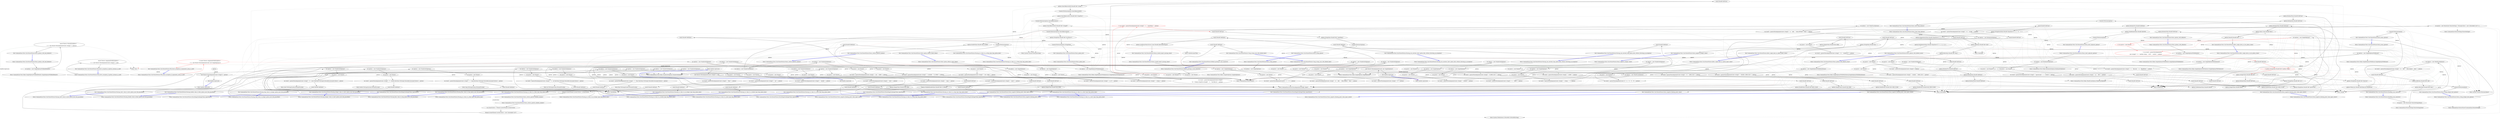 digraph  {
n341 [label=options, span=""];
n0 [cluster="CommandLine.Tests.Unit.ParserFixture.Will_throw_exception_if_arguments_array_is_null()", label="Entry CommandLine.Tests.Unit.ParserFixture.Will_throw_exception_if_arguments_array_is_null()", span="43-43"];
n1 [cluster="CommandLine.Tests.Unit.ParserFixture.Will_throw_exception_if_arguments_array_is_null()", color=red, community=0, label="0: Assert.Throws<ArgumentNullException>(\r\n                () => new Parser().ParseArguments(null, new SimpleOptions()))", span="45-46"];
n2 [cluster="CommandLine.Tests.Unit.ParserFixture.Will_throw_exception_if_arguments_array_is_null()", label="Exit CommandLine.Tests.Unit.ParserFixture.Will_throw_exception_if_arguments_array_is_null()", span="43-43"];
n3 [cluster="Unk.>", label="Entry Unk.>", span=""];
n4 [cluster="lambda expression", label="Entry lambda expression", span="46-46"];
n5 [cluster="lambda expression", label="new Parser().ParseArguments(null, new SimpleOptions())", span="46-46"];
n6 [cluster="lambda expression", label="Exit lambda expression", span="46-46"];
n7 [cluster="CommandLine.Parser.Parser()", label="Entry CommandLine.Parser.Parser()", span="55-55"];
n8 [cluster="CommandLine.Tests.Fakes.SimpleOptions.SimpleOptions()", label="Entry CommandLine.Tests.Fakes.SimpleOptions.SimpleOptions()", span="33-33"];
n9 [cluster="CommandLine.Parser.ParseArguments(string[], object)", label="Entry CommandLine.Parser.ParseArguments(string[], object)", span="141-141"];
n10 [cluster="CommandLine.Tests.Unit.ParserFixture.Will_throw_exception_if_options_instance_is_null()", label="Entry CommandLine.Tests.Unit.ParserFixture.Will_throw_exception_if_options_instance_is_null()", span="50-50"];
n11 [cluster="CommandLine.Tests.Unit.ParserFixture.Will_throw_exception_if_options_instance_is_null()", label="Assert.Throws<ArgumentNullException>(\r\n                () => new Parser().ParseArguments(new string[] {}, null))", span="52-53"];
n12 [cluster="CommandLine.Tests.Unit.ParserFixture.Will_throw_exception_if_options_instance_is_null()", label="Exit CommandLine.Tests.Unit.ParserFixture.Will_throw_exception_if_options_instance_is_null()", span="50-50"];
n13 [cluster="lambda expression", label="Entry lambda expression", span="53-53"];
n14 [cluster="lambda expression", label="new Parser().ParseArguments(new string[] {}, null)", span="53-53"];
n15 [cluster="lambda expression", label="Exit lambda expression", span="53-53"];
n16 [cluster="CommandLine.Tests.Unit.ParserFixture.Parse_string_option()", label="Entry CommandLine.Tests.Unit.ParserFixture.Parse_string_option()", span="57-57"];
n17 [cluster="CommandLine.Tests.Unit.ParserFixture.Parse_string_option()", label="var options = new SimpleOptions()", span="59-59"];
n18 [cluster="CommandLine.Tests.Unit.ParserFixture.Parse_string_option()", label="var parser = new Parser()", span="60-60"];
n19 [cluster="CommandLine.Tests.Unit.ParserFixture.Parse_string_option()", color=red, community=0, label="0: var result = parser.ParseArguments(new string[] { ''-s'', ''something'' }, options)", span="61-61"];
n21 [cluster="CommandLine.Tests.Unit.ParserFixture.Parse_string_option()", label="options.StringValue.Should().Be(''something'')", span="64-64"];
n22 [cluster="CommandLine.Tests.Unit.ParserFixture.Parse_string_option()", label="Console.WriteLine(options)", span="65-65"];
n20 [cluster="CommandLine.Tests.Unit.ParserFixture.Parse_string_option()", label="result.Should().BeTrue()", span="63-63"];
n24 [cluster="Unk.Should", label="Entry Unk.Should", span=""];
n25 [cluster="Unk.BeTrue", label="Entry Unk.BeTrue", span=""];
n26 [cluster="Unk.Be", label="Entry Unk.Be", span=""];
n23 [cluster="CommandLine.Tests.Unit.ParserFixture.Parse_string_option()", label="Exit CommandLine.Tests.Unit.ParserFixture.Parse_string_option()", span="57-57"];
n27 [cluster="System.Console.WriteLine(object)", label="Entry System.Console.WriteLine(object)", span="0-0"];
n28 [cluster="CommandLine.Tests.Unit.ParserFixture.Parse_string_integer_bool_options()", label="Entry CommandLine.Tests.Unit.ParserFixture.Parse_string_integer_bool_options()", span="69-69"];
n29 [cluster="CommandLine.Tests.Unit.ParserFixture.Parse_string_integer_bool_options()", label="var options = new SimpleOptions()", span="71-71"];
n30 [cluster="CommandLine.Tests.Unit.ParserFixture.Parse_string_integer_bool_options()", color=red, community=0, label="0: var parser = new Parser()", span="72-72"];
n31 [cluster="CommandLine.Tests.Unit.ParserFixture.Parse_string_integer_bool_options()", color=red, community=0, label="0: var result = parser.ParseArguments(\r\n                    new string[] { ''-s'', ''another string'', ''-i100'', ''--switch'' }, options)", span="73-74"];
n33 [cluster="CommandLine.Tests.Unit.ParserFixture.Parse_string_integer_bool_options()", color=red, community=0, label="0: options.StringValue.Should().Be(''another string'')", span="77-77"];
n34 [cluster="CommandLine.Tests.Unit.ParserFixture.Parse_string_integer_bool_options()", label="options.IntegerValue.Should().Be(100)", span="78-78"];
n35 [cluster="CommandLine.Tests.Unit.ParserFixture.Parse_string_integer_bool_options()", label="options.BooleanValue.Should().BeTrue()", span="79-79"];
n36 [cluster="CommandLine.Tests.Unit.ParserFixture.Parse_string_integer_bool_options()", label="Console.WriteLine(options)", span="80-80"];
n32 [cluster="CommandLine.Tests.Unit.ParserFixture.Parse_string_integer_bool_options()", label="result.Should().BeTrue()", span="76-76"];
n37 [cluster="CommandLine.Tests.Unit.ParserFixture.Parse_string_integer_bool_options()", label="Exit CommandLine.Tests.Unit.ParserFixture.Parse_string_integer_bool_options()", span="69-69"];
n38 [cluster="CommandLine.Tests.Unit.ParserFixture.Parse_short_adjacent_options()", label="Entry CommandLine.Tests.Unit.ParserFixture.Parse_short_adjacent_options()", span="84-84"];
n39 [cluster="CommandLine.Tests.Unit.ParserFixture.Parse_short_adjacent_options()", label="var options = new BooleanSetOptions()", span="86-86"];
n40 [cluster="CommandLine.Tests.Unit.ParserFixture.Parse_short_adjacent_options()", label="var parser = new Parser()", span="87-87"];
n49 [cluster="CommandLine.Tests.Fakes.BooleanSetOptions.BooleanSetOptions()", label="Entry CommandLine.Tests.Fakes.BooleanSetOptions.BooleanSetOptions()", span="35-35"];
n41 [cluster="CommandLine.Tests.Unit.ParserFixture.Parse_short_adjacent_options()", label="var result = parser.ParseArguments(new string[] { ''-ca'', ''-d65'' }, options)", span="88-88"];
n43 [cluster="CommandLine.Tests.Unit.ParserFixture.Parse_short_adjacent_options()", label="options.BooleanThree.Should().BeTrue()", span="91-91"];
n44 [cluster="CommandLine.Tests.Unit.ParserFixture.Parse_short_adjacent_options()", label="options.BooleanOne.Should().BeTrue()", span="92-92"];
n45 [cluster="CommandLine.Tests.Unit.ParserFixture.Parse_short_adjacent_options()", label="options.BooleanTwo.Should().BeFalse()", span="93-93"];
n46 [cluster="CommandLine.Tests.Unit.ParserFixture.Parse_short_adjacent_options()", label="options.NonBooleanValue.Should().Be(65D)", span="94-94"];
n47 [cluster="CommandLine.Tests.Unit.ParserFixture.Parse_short_adjacent_options()", label="Console.WriteLine(options)", span="95-95"];
n42 [cluster="CommandLine.Tests.Unit.ParserFixture.Parse_short_adjacent_options()", label="result.Should().BeTrue()", span="90-90"];
n50 [cluster="Unk.BeFalse", label="Entry Unk.BeFalse", span=""];
n48 [cluster="CommandLine.Tests.Unit.ParserFixture.Parse_short_adjacent_options()", label="Exit CommandLine.Tests.Unit.ParserFixture.Parse_short_adjacent_options()", span="84-84"];
n51 [cluster="CommandLine.Tests.Unit.ParserFixture.Parse_short_long_options()", label="Entry CommandLine.Tests.Unit.ParserFixture.Parse_short_long_options()", span="99-99"];
n52 [cluster="CommandLine.Tests.Unit.ParserFixture.Parse_short_long_options()", label="var options = new BooleanSetOptions()", span="101-101"];
n53 [cluster="CommandLine.Tests.Unit.ParserFixture.Parse_short_long_options()", label="var parser = new Parser()", span="102-102"];
n54 [cluster="CommandLine.Tests.Unit.ParserFixture.Parse_short_long_options()", label="var result = parser.ParseArguments(new string[] { ''-b'', ''--double=9'' }, options)", span="103-103"];
n56 [cluster="CommandLine.Tests.Unit.ParserFixture.Parse_short_long_options()", label="options.BooleanTwo.Should().BeTrue()", span="106-106"];
n57 [cluster="CommandLine.Tests.Unit.ParserFixture.Parse_short_long_options()", label="options.BooleanOne.Should().BeFalse()", span="107-107"];
n58 [cluster="CommandLine.Tests.Unit.ParserFixture.Parse_short_long_options()", label="options.BooleanThree.Should().BeFalse()", span="108-108"];
n59 [cluster="CommandLine.Tests.Unit.ParserFixture.Parse_short_long_options()", label="options.NonBooleanValue.Should().Be(9D)", span="109-109"];
n60 [cluster="CommandLine.Tests.Unit.ParserFixture.Parse_short_long_options()", label="Console.WriteLine(options)", span="110-110"];
n55 [cluster="CommandLine.Tests.Unit.ParserFixture.Parse_short_long_options()", label="result.Should().BeTrue()", span="105-105"];
n61 [cluster="CommandLine.Tests.Unit.ParserFixture.Parse_short_long_options()", label="Exit CommandLine.Tests.Unit.ParserFixture.Parse_short_long_options()", span="99-99"];
n62 [cluster="CommandLine.Tests.Unit.ParserFixture.Parse_option_list()", label="Entry CommandLine.Tests.Unit.ParserFixture.Parse_option_list()", span="114-114"];
n63 [cluster="CommandLine.Tests.Unit.ParserFixture.Parse_option_list()", label="var options = new SimpleOptionsWithOptionList()", span="116-116"];
n64 [cluster="CommandLine.Tests.Unit.ParserFixture.Parse_option_list()", label="var parser = new Parser()", span="117-117"];
n76 [cluster="CommandLine.Tests.Fakes.SimpleOptionsWithOptionList.SimpleOptionsWithOptionList()", label="Entry CommandLine.Tests.Fakes.SimpleOptionsWithOptionList.SimpleOptionsWithOptionList()", span="35-35"];
n65 [cluster="CommandLine.Tests.Unit.ParserFixture.Parse_option_list()", label="var result = parser.ParseArguments(new string[] {\r\n                                ''-k'', ''string1:stringTwo:stringIII'', ''-s'', ''test-file.txt'' }, options)", span="118-119"];
n67 [cluster="CommandLine.Tests.Unit.ParserFixture.Parse_option_list()", label="options.SearchKeywords[0].Should().Be(''string1'')", span="122-122"];
n68 [cluster="CommandLine.Tests.Unit.ParserFixture.Parse_option_list()", label="Console.WriteLine(options.SearchKeywords[0])", span="123-123"];
n69 [cluster="CommandLine.Tests.Unit.ParserFixture.Parse_option_list()", label="options.SearchKeywords[1].Should().Be(''stringTwo'')", span="124-124"];
n70 [cluster="CommandLine.Tests.Unit.ParserFixture.Parse_option_list()", label="Console.WriteLine(options.SearchKeywords[1])", span="125-125"];
n71 [cluster="CommandLine.Tests.Unit.ParserFixture.Parse_option_list()", label="options.SearchKeywords[2].Should().Be(''stringIII'')", span="126-126"];
n72 [cluster="CommandLine.Tests.Unit.ParserFixture.Parse_option_list()", label="Console.WriteLine(options.SearchKeywords[2])", span="127-127"];
n73 [cluster="CommandLine.Tests.Unit.ParserFixture.Parse_option_list()", label="options.StringValue.Should().Be(''test-file.txt'')", span="128-128"];
n74 [cluster="CommandLine.Tests.Unit.ParserFixture.Parse_option_list()", label="Console.WriteLine(options.StringValue)", span="129-129"];
n66 [cluster="CommandLine.Tests.Unit.ParserFixture.Parse_option_list()", label="result.Should().BeTrue()", span="121-121"];
n77 [cluster="System.Console.WriteLine(string)", label="Entry System.Console.WriteLine(string)", span="0-0"];
n75 [cluster="CommandLine.Tests.Unit.ParserFixture.Parse_option_list()", label="Exit CommandLine.Tests.Unit.ParserFixture.Parse_option_list()", span="114-114"];
n78 [cluster="CommandLine.Tests.Unit.ParserFixture.Short_option_refuses_equal_token()", label="Entry CommandLine.Tests.Unit.ParserFixture.Short_option_refuses_equal_token()", span="134-134"];
n79 [cluster="CommandLine.Tests.Unit.ParserFixture.Short_option_refuses_equal_token()", label="var options = new SimpleOptions()", span="136-136"];
n80 [cluster="CommandLine.Tests.Unit.ParserFixture.Short_option_refuses_equal_token()", label="var parser = new Parser()", span="137-137"];
n81 [cluster="CommandLine.Tests.Unit.ParserFixture.Short_option_refuses_equal_token()", label="var result = parser.ParseArguments(new string[] { ''-i=10'' }, options)", span="138-138"];
n83 [cluster="CommandLine.Tests.Unit.ParserFixture.Short_option_refuses_equal_token()", label="Console.WriteLine(options)", span="140-140"];
n82 [cluster="CommandLine.Tests.Unit.ParserFixture.Short_option_refuses_equal_token()", label="result.Should().BeFalse()", span="139-139"];
n84 [cluster="CommandLine.Tests.Unit.ParserFixture.Short_option_refuses_equal_token()", label="Exit CommandLine.Tests.Unit.ParserFixture.Short_option_refuses_equal_token()", span="134-134"];
n85 [cluster="CommandLine.Tests.Unit.ParserFixture.Parse_enum_options()", label="Entry CommandLine.Tests.Unit.ParserFixture.Parse_enum_options()", span="145-145"];
n86 [cluster="CommandLine.Tests.Unit.ParserFixture.Parse_enum_options()", label="var options = new SimpleOptionsWithEnum()", span="147-147"];
n87 [cluster="CommandLine.Tests.Unit.ParserFixture.Parse_enum_options()", label="var parser = new Parser()", span="148-148"];
n94 [cluster="CommandLine.Tests.Fakes.SimpleOptionsWithEnum.SimpleOptionsWithEnum()", label="Entry CommandLine.Tests.Fakes.SimpleOptionsWithEnum.SimpleOptionsWithEnum()", span="38-38"];
n88 [cluster="CommandLine.Tests.Unit.ParserFixture.Parse_enum_options()", label="var result = parser.ParseArguments(new string[] { ''-s'', ''data.bin'', ''-a'', ''ReadWrite'' }, options)", span="149-149"];
n90 [cluster="CommandLine.Tests.Unit.ParserFixture.Parse_enum_options()", label="options.StringValue.Should().Be(''data.bin'')", span="152-152"];
n91 [cluster="CommandLine.Tests.Unit.ParserFixture.Parse_enum_options()", label="options.FileAccess.Should().Be(FileAccess.ReadWrite)", span="153-153"];
n92 [cluster="CommandLine.Tests.Unit.ParserFixture.Parse_enum_options()", label="Console.WriteLine(options)", span="154-154"];
n89 [cluster="CommandLine.Tests.Unit.ParserFixture.Parse_enum_options()", label="result.Should().BeTrue()", span="151-151"];
n93 [cluster="CommandLine.Tests.Unit.ParserFixture.Parse_enum_options()", label="Exit CommandLine.Tests.Unit.ParserFixture.Parse_enum_options()", span="145-145"];
n95 [cluster="CommandLine.Tests.Unit.ParserFixture.Parse_culture_specific_number()", label="Entry CommandLine.Tests.Unit.ParserFixture.Parse_culture_specific_number()", span="158-158"];
n96 [cluster="CommandLine.Tests.Unit.ParserFixture.Parse_culture_specific_number()", label="var options = new NumberSetOptions()", span="162-162"];
n97 [cluster="CommandLine.Tests.Unit.ParserFixture.Parse_culture_specific_number()", label="var parser = new Parser(new ParserSettings { ParsingCulture = new CultureInfo(''it-IT'') })", span="163-163"];
n102 [cluster="CommandLine.Tests.Fakes.NumberSetOptions.NumberSetOptions()", label="Entry CommandLine.Tests.Fakes.NumberSetOptions.NumberSetOptions()", span="34-34"];
n98 [cluster="CommandLine.Tests.Unit.ParserFixture.Parse_culture_specific_number()", label="var result = parser.ParseArguments(new string[] { ''-d'', ''10,986'' }, options)", span="164-164"];
n100 [cluster="CommandLine.Tests.Unit.ParserFixture.Parse_culture_specific_number()", label="options.DoubleValue.Should().Be(10.986D)", span="167-167"];
n103 [cluster="CommandLine.Parser.Parser(CommandLine.ParserSettings)", label="Entry CommandLine.Parser.Parser(CommandLine.ParserSettings)", span="67-67"];
n104 [cluster="CommandLine.ParserSettings.ParserSettings()", label="Entry CommandLine.ParserSettings.ParserSettings()", span="43-43"];
n105 [cluster="System.Globalization.CultureInfo.CultureInfo(string)", label="Entry System.Globalization.CultureInfo.CultureInfo(string)", span="0-0"];
n99 [cluster="CommandLine.Tests.Unit.ParserFixture.Parse_culture_specific_number()", label="result.Should().BeTrue()", span="166-166"];
n101 [cluster="CommandLine.Tests.Unit.ParserFixture.Parse_culture_specific_number()", label="Exit CommandLine.Tests.Unit.ParserFixture.Parse_culture_specific_number()", span="158-158"];
n106 [cluster="CommandLine.Tests.Unit.ParserFixture.Parse_culture_specific_nullable_number()", label="Entry CommandLine.Tests.Unit.ParserFixture.Parse_culture_specific_nullable_number()", span="173-173"];
n107 [cluster="CommandLine.Tests.Unit.ParserFixture.Parse_culture_specific_nullable_number()", label="var actualCulture = Thread.CurrentThread.CurrentCulture", span="175-175"];
n108 [cluster="CommandLine.Tests.Unit.ParserFixture.Parse_culture_specific_nullable_number()", label="Thread.CurrentThread.CurrentCulture = new CultureInfo(''it-IT'')", span="176-176"];
n114 [cluster="CommandLine.Tests.Unit.ParserFixture.Parse_culture_specific_nullable_number()", label="Thread.CurrentThread.CurrentCulture = actualCulture", span="184-184"];
n109 [cluster="CommandLine.Tests.Unit.ParserFixture.Parse_culture_specific_nullable_number()", label="var options = new NumberSetOptions()", span="177-177"];
n110 [cluster="CommandLine.Tests.Unit.ParserFixture.Parse_culture_specific_nullable_number()", label="var parser = new Parser()", span="178-178"];
n111 [cluster="CommandLine.Tests.Unit.ParserFixture.Parse_culture_specific_nullable_number()", label="var result = parser.ParseArguments(new string[] { ''--n-double'', ''12,32982'' }, options)", span="179-179"];
n113 [cluster="CommandLine.Tests.Unit.ParserFixture.Parse_culture_specific_nullable_number()", label="options.NullableDoubleValue.Should().Be(12.32982D)", span="182-182"];
n112 [cluster="CommandLine.Tests.Unit.ParserFixture.Parse_culture_specific_nullable_number()", label="result.Should().BeTrue()", span="181-181"];
n115 [cluster="CommandLine.Tests.Unit.ParserFixture.Parse_culture_specific_nullable_number()", label="Exit CommandLine.Tests.Unit.ParserFixture.Parse_culture_specific_nullable_number()", span="173-173"];
n116 [cluster="CommandLine.Tests.Unit.ParserFixture.Parse_options_with_defaults()", label="Entry CommandLine.Tests.Unit.ParserFixture.Parse_options_with_defaults()", span="188-188"];
n117 [cluster="CommandLine.Tests.Unit.ParserFixture.Parse_options_with_defaults()", label="var options = new SimpleOptionsWithDefaults()", span="190-190"];
n118 [cluster="CommandLine.Tests.Unit.ParserFixture.Parse_options_with_defaults()", label="var parser = new Parser()", span="191-191"];
n125 [cluster="CommandLine.Tests.Fakes.SimpleOptionsWithDefaults.SimpleOptionsWithDefaults()", label="Entry CommandLine.Tests.Fakes.SimpleOptionsWithDefaults.SimpleOptionsWithDefaults()", span="32-32"];
n119 [cluster="CommandLine.Tests.Unit.ParserFixture.Parse_options_with_defaults()", label="var result = parser.ParseArguments(new string[] {}, options)", span="192-192"];
n121 [cluster="CommandLine.Tests.Unit.ParserFixture.Parse_options_with_defaults()", label="options.StringValue.Should().Be(''str'')", span="195-195"];
n122 [cluster="CommandLine.Tests.Unit.ParserFixture.Parse_options_with_defaults()", label="options.IntegerValue.Should().Be(9)", span="196-196"];
n123 [cluster="CommandLine.Tests.Unit.ParserFixture.Parse_options_with_defaults()", label="options.BooleanValue.Should().BeTrue()", span="197-197"];
n120 [cluster="CommandLine.Tests.Unit.ParserFixture.Parse_options_with_defaults()", label="result.Should().BeTrue()", span="194-194"];
n124 [cluster="CommandLine.Tests.Unit.ParserFixture.Parse_options_with_defaults()", label="Exit CommandLine.Tests.Unit.ParserFixture.Parse_options_with_defaults()", span="188-188"];
n126 [cluster="CommandLine.Tests.Unit.ParserFixture.Parse_options_with_default_array()", label="Entry CommandLine.Tests.Unit.ParserFixture.Parse_options_with_default_array()", span="201-201"];
n127 [cluster="CommandLine.Tests.Unit.ParserFixture.Parse_options_with_default_array()", label="var options = new SimpleOptionsWithDefaultArray()", span="203-203"];
n128 [cluster="CommandLine.Tests.Unit.ParserFixture.Parse_options_with_default_array()", label="var parser = new Parser()", span="204-204"];
n135 [cluster="CommandLine.Tests.Fakes.SimpleOptionsWithDefaultArray.SimpleOptionsWithDefaultArray()", label="Entry CommandLine.Tests.Fakes.SimpleOptionsWithDefaultArray.SimpleOptionsWithDefaultArray()", span="35-35"];
n129 [cluster="CommandLine.Tests.Unit.ParserFixture.Parse_options_with_default_array()", label="var result = parser.ParseArguments(new [] { ''-y'', ''4'', ''5'', ''6'' }, options)", span="205-205"];
n131 [cluster="CommandLine.Tests.Unit.ParserFixture.Parse_options_with_default_array()", label="options.StringArrayValue.Should().Equal(new [] { ''a'', ''b'', ''c'' })", span="208-208"];
n132 [cluster="CommandLine.Tests.Unit.ParserFixture.Parse_options_with_default_array()", label="options.IntegerArrayValue.Should().Equal(new [] { 4, 5, 6 })", span="209-209"];
n133 [cluster="CommandLine.Tests.Unit.ParserFixture.Parse_options_with_default_array()", label="options.DoubleArrayValue.Should().Equal(new [] { 1.1, 2.2, 3.3 })", span="210-210"];
n130 [cluster="CommandLine.Tests.Unit.ParserFixture.Parse_options_with_default_array()", label="result.Should().BeTrue()", span="207-207"];
n136 [cluster="Unk.Equal", label="Entry Unk.Equal", span=""];
n134 [cluster="CommandLine.Tests.Unit.ParserFixture.Parse_options_with_default_array()", label="Exit CommandLine.Tests.Unit.ParserFixture.Parse_options_with_default_array()", span="201-201"];
n137 [cluster="CommandLine.Tests.Unit.ParserFixture.Parse_options_with_bad_defaults()", label="Entry CommandLine.Tests.Unit.ParserFixture.Parse_options_with_bad_defaults()", span="214-214"];
n138 [cluster="CommandLine.Tests.Unit.ParserFixture.Parse_options_with_bad_defaults()", label="var options = new SimpleOptionsWithBadDefaults()", span="216-216"];
n139 [cluster="CommandLine.Tests.Unit.ParserFixture.Parse_options_with_bad_defaults()", label="Assert.Throws<ParserException>(\r\n                () => new Parser().ParseArguments(new string[] {}, options))", span="217-218"];
n141 [cluster="CommandLine.Tests.Fakes.SimpleOptionsWithBadDefaults.SimpleOptionsWithBadDefaults()", label="Entry CommandLine.Tests.Fakes.SimpleOptionsWithBadDefaults.SimpleOptionsWithBadDefaults()", span="32-32"];
n143 [cluster="lambda expression", label="new Parser().ParseArguments(new string[] {}, options)", span="218-218"];
n140 [cluster="CommandLine.Tests.Unit.ParserFixture.Parse_options_with_bad_defaults()", label="Exit CommandLine.Tests.Unit.ParserFixture.Parse_options_with_bad_defaults()", span="214-214"];
n142 [cluster="lambda expression", label="Entry lambda expression", span="218-218"];
n144 [cluster="lambda expression", label="Exit lambda expression", span="218-218"];
n145 [cluster="CommandLine.Tests.Unit.ParserFixture.Parsing_non_existent_short_option_fails_without_throwing_an_exception()", label="Entry CommandLine.Tests.Unit.ParserFixture.Parsing_non_existent_short_option_fails_without_throwing_an_exception()", span="223-223"];
n146 [cluster="CommandLine.Tests.Unit.ParserFixture.Parsing_non_existent_short_option_fails_without_throwing_an_exception()", label="var options = new SimpleOptions()", span="225-225"];
n147 [cluster="CommandLine.Tests.Unit.ParserFixture.Parsing_non_existent_short_option_fails_without_throwing_an_exception()", label="var parser = new Parser()", span="226-226"];
n148 [cluster="CommandLine.Tests.Unit.ParserFixture.Parsing_non_existent_short_option_fails_without_throwing_an_exception()", label="var result = parser.ParseArguments(new string[] { ''-x'' }, options)", span="227-227"];
n149 [cluster="CommandLine.Tests.Unit.ParserFixture.Parsing_non_existent_short_option_fails_without_throwing_an_exception()", label="result.Should().BeFalse()", span="229-229"];
n150 [cluster="CommandLine.Tests.Unit.ParserFixture.Parsing_non_existent_short_option_fails_without_throwing_an_exception()", label="Exit CommandLine.Tests.Unit.ParserFixture.Parsing_non_existent_short_option_fails_without_throwing_an_exception()", span="223-223"];
n151 [cluster="CommandLine.Tests.Unit.ParserFixture.Parsing_non_existent_long_option_fails_without_throwing_an_exception()", label="Entry CommandLine.Tests.Unit.ParserFixture.Parsing_non_existent_long_option_fails_without_throwing_an_exception()", span="233-233"];
n152 [cluster="CommandLine.Tests.Unit.ParserFixture.Parsing_non_existent_long_option_fails_without_throwing_an_exception()", label="var options = new SimpleOptions()", span="235-235"];
n153 [cluster="CommandLine.Tests.Unit.ParserFixture.Parsing_non_existent_long_option_fails_without_throwing_an_exception()", label="var parser = new Parser()", span="236-236"];
n154 [cluster="CommandLine.Tests.Unit.ParserFixture.Parsing_non_existent_long_option_fails_without_throwing_an_exception()", label="var result = parser.ParseArguments(new string[] { ''--extend'' }, options)", span="237-237"];
n155 [cluster="CommandLine.Tests.Unit.ParserFixture.Parsing_non_existent_long_option_fails_without_throwing_an_exception()", label="result.Should().BeFalse()", span="239-239"];
n156 [cluster="CommandLine.Tests.Unit.ParserFixture.Parsing_non_existent_long_option_fails_without_throwing_an_exception()", label="Exit CommandLine.Tests.Unit.ParserFixture.Parsing_non_existent_long_option_fails_without_throwing_an_exception()", span="233-233"];
n157 [cluster="CommandLine.Tests.Unit.ParserFixture.Default_parsing_is_case_sensitive()", label="Entry CommandLine.Tests.Unit.ParserFixture.Default_parsing_is_case_sensitive()", span="245-245"];
n158 [cluster="CommandLine.Tests.Unit.ParserFixture.Default_parsing_is_case_sensitive()", label="var parser = new Parser()", span="247-247"];
n159 [cluster="CommandLine.Tests.Unit.ParserFixture.Default_parsing_is_case_sensitive()", label="var options = new MixedCaseOptions()", span="248-248"];
n160 [cluster="CommandLine.Tests.Unit.ParserFixture.Default_parsing_is_case_sensitive()", label="var result = parser.ParseArguments(new string[] { ''-a'', ''alfa'', ''--beta-OPTION'', ''beta'' }, options)", span="249-249"];
n165 [cluster="CommandLine.Tests.Fakes.MixedCaseOptions.MixedCaseOptions()", label="Entry CommandLine.Tests.Fakes.MixedCaseOptions.MixedCaseOptions()", span="31-31"];
n162 [cluster="CommandLine.Tests.Unit.ParserFixture.Default_parsing_is_case_sensitive()", label="options.AlfaValue.Should().Be(''alfa'')", span="252-252"];
n163 [cluster="CommandLine.Tests.Unit.ParserFixture.Default_parsing_is_case_sensitive()", label="options.BetaValue.Should().Be(''beta'')", span="253-253"];
n161 [cluster="CommandLine.Tests.Unit.ParserFixture.Default_parsing_is_case_sensitive()", label="result.Should().BeTrue()", span="251-251"];
n164 [cluster="CommandLine.Tests.Unit.ParserFixture.Default_parsing_is_case_sensitive()", label="Exit CommandLine.Tests.Unit.ParserFixture.Default_parsing_is_case_sensitive()", span="245-245"];
n166 [cluster="CommandLine.Tests.Unit.ParserFixture.Using_wrong_case_with_default_fails()", label="Entry CommandLine.Tests.Unit.ParserFixture.Using_wrong_case_with_default_fails()", span="257-257"];
n167 [cluster="CommandLine.Tests.Unit.ParserFixture.Using_wrong_case_with_default_fails()", label="var parser = new Parser()", span="259-259"];
n168 [cluster="CommandLine.Tests.Unit.ParserFixture.Using_wrong_case_with_default_fails()", label="var options = new MixedCaseOptions()", span="260-260"];
n169 [cluster="CommandLine.Tests.Unit.ParserFixture.Using_wrong_case_with_default_fails()", label="var result = parser.ParseArguments(new string[] { ''-A'', ''alfa'', ''--Beta-Option'', ''beta'' }, options)", span="261-261"];
n170 [cluster="CommandLine.Tests.Unit.ParserFixture.Using_wrong_case_with_default_fails()", label="result.Should().BeFalse()", span="263-263"];
n171 [cluster="CommandLine.Tests.Unit.ParserFixture.Using_wrong_case_with_default_fails()", label="Exit CommandLine.Tests.Unit.ParserFixture.Using_wrong_case_with_default_fails()", span="257-257"];
n172 [cluster="CommandLine.Tests.Unit.ParserFixture.Disabling_case_sensitive()", label="Entry CommandLine.Tests.Unit.ParserFixture.Disabling_case_sensitive()", span="267-267"];
n173 [cluster="CommandLine.Tests.Unit.ParserFixture.Disabling_case_sensitive()", label="var parser = new Parser(new ParserSettings(false))", span="269-269"];
n174 [cluster="CommandLine.Tests.Unit.ParserFixture.Disabling_case_sensitive()", label="var options = new MixedCaseOptions()", span="270-270"];
n180 [cluster="CommandLine.ParserSettings.ParserSettings(bool)", label="Entry CommandLine.ParserSettings.ParserSettings(bool)", span="53-53"];
n175 [cluster="CommandLine.Tests.Unit.ParserFixture.Disabling_case_sensitive()", label="var result = parser.ParseArguments(new string[] { ''-A'', ''alfa'', ''--Beta-Option'', ''beta'' }, options)", span="271-271"];
n177 [cluster="CommandLine.Tests.Unit.ParserFixture.Disabling_case_sensitive()", label="options.AlfaValue.Should().Be(''alfa'')", span="274-274"];
n178 [cluster="CommandLine.Tests.Unit.ParserFixture.Disabling_case_sensitive()", label="options.BetaValue.Should().Be(''beta'')", span="275-275"];
n176 [cluster="CommandLine.Tests.Unit.ParserFixture.Disabling_case_sensitive()", label="result.Should().BeTrue()", span="273-273"];
n179 [cluster="CommandLine.Tests.Unit.ParserFixture.Disabling_case_sensitive()", label="Exit CommandLine.Tests.Unit.ParserFixture.Disabling_case_sensitive()", span="267-267"];
n181 [cluster="CommandLine.Tests.Unit.ParserFixture.Passing_no_value_to_a_string_type_long_option_fails()", label="Entry CommandLine.Tests.Unit.ParserFixture.Passing_no_value_to_a_string_type_long_option_fails()", span="281-281"];
n182 [cluster="CommandLine.Tests.Unit.ParserFixture.Passing_no_value_to_a_string_type_long_option_fails()", label="var options = new SimpleOptions()", span="283-283"];
n183 [cluster="CommandLine.Tests.Unit.ParserFixture.Passing_no_value_to_a_string_type_long_option_fails()", label="var parser = new Parser()", span="284-284"];
n184 [cluster="CommandLine.Tests.Unit.ParserFixture.Passing_no_value_to_a_string_type_long_option_fails()", label="var result = parser.ParseArguments(new string[] { ''--string'' }, options)", span="285-285"];
n185 [cluster="CommandLine.Tests.Unit.ParserFixture.Passing_no_value_to_a_string_type_long_option_fails()", label="result.Should().BeFalse()", span="287-287"];
n186 [cluster="CommandLine.Tests.Unit.ParserFixture.Passing_no_value_to_a_string_type_long_option_fails()", label="Exit CommandLine.Tests.Unit.ParserFixture.Passing_no_value_to_a_string_type_long_option_fails()", span="281-281"];
n187 [cluster="CommandLine.Tests.Unit.ParserFixture.Passing_no_value_to_a_byte_type_long_option_fails()", label="Entry CommandLine.Tests.Unit.ParserFixture.Passing_no_value_to_a_byte_type_long_option_fails()", span="291-291"];
n188 [cluster="CommandLine.Tests.Unit.ParserFixture.Passing_no_value_to_a_byte_type_long_option_fails()", label="var options = new NumberSetOptions()", span="293-293"];
n189 [cluster="CommandLine.Tests.Unit.ParserFixture.Passing_no_value_to_a_byte_type_long_option_fails()", label="var parser = new Parser()", span="294-294"];
n190 [cluster="CommandLine.Tests.Unit.ParserFixture.Passing_no_value_to_a_byte_type_long_option_fails()", label="var result = parser.ParseArguments(new string[] { ''--byte'' }, options)", span="295-295"];
n191 [cluster="CommandLine.Tests.Unit.ParserFixture.Passing_no_value_to_a_byte_type_long_option_fails()", label="result.Should().BeFalse()", span="297-297"];
n192 [cluster="CommandLine.Tests.Unit.ParserFixture.Passing_no_value_to_a_byte_type_long_option_fails()", label="Exit CommandLine.Tests.Unit.ParserFixture.Passing_no_value_to_a_byte_type_long_option_fails()", span="291-291"];
n193 [cluster="CommandLine.Tests.Unit.ParserFixture.Passing_no_value_to_a_short_type_long_option_fails()", label="Entry CommandLine.Tests.Unit.ParserFixture.Passing_no_value_to_a_short_type_long_option_fails()", span="301-301"];
n194 [cluster="CommandLine.Tests.Unit.ParserFixture.Passing_no_value_to_a_short_type_long_option_fails()", label="var options = new NumberSetOptions()", span="303-303"];
n195 [cluster="CommandLine.Tests.Unit.ParserFixture.Passing_no_value_to_a_short_type_long_option_fails()", label="var parser = new Parser()", span="304-304"];
n196 [cluster="CommandLine.Tests.Unit.ParserFixture.Passing_no_value_to_a_short_type_long_option_fails()", label="var result = parser.ParseArguments(new string[] { ''--short'' }, options)", span="305-305"];
n197 [cluster="CommandLine.Tests.Unit.ParserFixture.Passing_no_value_to_a_short_type_long_option_fails()", label="result.Should().BeFalse()", span="307-307"];
n198 [cluster="CommandLine.Tests.Unit.ParserFixture.Passing_no_value_to_a_short_type_long_option_fails()", label="Exit CommandLine.Tests.Unit.ParserFixture.Passing_no_value_to_a_short_type_long_option_fails()", span="301-301"];
n199 [cluster="CommandLine.Tests.Unit.ParserFixture.Passing_no_value_to_an_integer_type_long_option_fails()", label="Entry CommandLine.Tests.Unit.ParserFixture.Passing_no_value_to_an_integer_type_long_option_fails()", span="311-311"];
n200 [cluster="CommandLine.Tests.Unit.ParserFixture.Passing_no_value_to_an_integer_type_long_option_fails()", label="var options = new NumberSetOptions()", span="313-313"];
n201 [cluster="CommandLine.Tests.Unit.ParserFixture.Passing_no_value_to_an_integer_type_long_option_fails()", label="var parser = new Parser()", span="314-314"];
n202 [cluster="CommandLine.Tests.Unit.ParserFixture.Passing_no_value_to_an_integer_type_long_option_fails()", label="var result = parser.ParseArguments(new string[] { ''--int'' }, options)", span="315-315"];
n203 [cluster="CommandLine.Tests.Unit.ParserFixture.Passing_no_value_to_an_integer_type_long_option_fails()", label="result.Should().BeFalse()", span="317-317"];
n204 [cluster="CommandLine.Tests.Unit.ParserFixture.Passing_no_value_to_an_integer_type_long_option_fails()", label="Exit CommandLine.Tests.Unit.ParserFixture.Passing_no_value_to_an_integer_type_long_option_fails()", span="311-311"];
n205 [cluster="CommandLine.Tests.Unit.ParserFixture.Passing_no_value_to_a_long_type_long_option_fails()", label="Entry CommandLine.Tests.Unit.ParserFixture.Passing_no_value_to_a_long_type_long_option_fails()", span="321-321"];
n206 [cluster="CommandLine.Tests.Unit.ParserFixture.Passing_no_value_to_a_long_type_long_option_fails()", label="var options = new NumberSetOptions()", span="323-323"];
n207 [cluster="CommandLine.Tests.Unit.ParserFixture.Passing_no_value_to_a_long_type_long_option_fails()", label="var parser = new Parser()", span="324-324"];
n208 [cluster="CommandLine.Tests.Unit.ParserFixture.Passing_no_value_to_a_long_type_long_option_fails()", label="var result = parser.ParseArguments(new string[] { ''--long'' }, options)", span="325-325"];
n209 [cluster="CommandLine.Tests.Unit.ParserFixture.Passing_no_value_to_a_long_type_long_option_fails()", label="result.Should().BeFalse()", span="327-327"];
n210 [cluster="CommandLine.Tests.Unit.ParserFixture.Passing_no_value_to_a_long_type_long_option_fails()", label="Exit CommandLine.Tests.Unit.ParserFixture.Passing_no_value_to_a_long_type_long_option_fails()", span="321-321"];
n211 [cluster="CommandLine.Tests.Unit.ParserFixture.Passing_no_value_to_a_float_type_long_option_fails()", label="Entry CommandLine.Tests.Unit.ParserFixture.Passing_no_value_to_a_float_type_long_option_fails()", span="331-331"];
n212 [cluster="CommandLine.Tests.Unit.ParserFixture.Passing_no_value_to_a_float_type_long_option_fails()", label="var options = new NumberSetOptions()", span="333-333"];
n213 [cluster="CommandLine.Tests.Unit.ParserFixture.Passing_no_value_to_a_float_type_long_option_fails()", label="var parser = new Parser()", span="334-334"];
n214 [cluster="CommandLine.Tests.Unit.ParserFixture.Passing_no_value_to_a_float_type_long_option_fails()", label="var result = parser.ParseArguments(new string[] { ''--float'' }, options)", span="335-335"];
n215 [cluster="CommandLine.Tests.Unit.ParserFixture.Passing_no_value_to_a_float_type_long_option_fails()", label="result.Should().BeFalse()", span="337-337"];
n216 [cluster="CommandLine.Tests.Unit.ParserFixture.Passing_no_value_to_a_float_type_long_option_fails()", label="Exit CommandLine.Tests.Unit.ParserFixture.Passing_no_value_to_a_float_type_long_option_fails()", span="331-331"];
n217 [cluster="CommandLine.Tests.Unit.ParserFixture.Passing_no_value_to_a_double_type_long_option_fails()", label="Entry CommandLine.Tests.Unit.ParserFixture.Passing_no_value_to_a_double_type_long_option_fails()", span="341-341"];
n218 [cluster="CommandLine.Tests.Unit.ParserFixture.Passing_no_value_to_a_double_type_long_option_fails()", label="var options = new NumberSetOptions()", span="343-343"];
n219 [cluster="CommandLine.Tests.Unit.ParserFixture.Passing_no_value_to_a_double_type_long_option_fails()", label="var parser = new Parser()", span="344-344"];
n220 [cluster="CommandLine.Tests.Unit.ParserFixture.Passing_no_value_to_a_double_type_long_option_fails()", label="var result = parser.ParseArguments(new string[] { ''--double'' }, options)", span="345-345"];
n221 [cluster="CommandLine.Tests.Unit.ParserFixture.Passing_no_value_to_a_double_type_long_option_fails()", label="result.Should().BeFalse()", span="347-347"];
n222 [cluster="CommandLine.Tests.Unit.ParserFixture.Passing_no_value_to_a_double_type_long_option_fails()", label="Exit CommandLine.Tests.Unit.ParserFixture.Passing_no_value_to_a_double_type_long_option_fails()", span="341-341"];
n223 [cluster="CommandLine.Tests.Unit.ParserFixture.Allow_single_dash_as_option_input_value()", label="Entry CommandLine.Tests.Unit.ParserFixture.Allow_single_dash_as_option_input_value()", span="353-353"];
n224 [cluster="CommandLine.Tests.Unit.ParserFixture.Allow_single_dash_as_option_input_value()", label="var options = new SimpleOptions()", span="355-355"];
n225 [cluster="CommandLine.Tests.Unit.ParserFixture.Allow_single_dash_as_option_input_value()", label="var parser = new Parser()", span="356-356"];
n226 [cluster="CommandLine.Tests.Unit.ParserFixture.Allow_single_dash_as_option_input_value()", label="var result = parser.ParseArguments(new string[] { ''--string'', ''-'' }, options)", span="357-357"];
n228 [cluster="CommandLine.Tests.Unit.ParserFixture.Allow_single_dash_as_option_input_value()", label="options.StringValue.Should().Be(''-'')", span="360-360"];
n227 [cluster="CommandLine.Tests.Unit.ParserFixture.Allow_single_dash_as_option_input_value()", label="result.Should().BeTrue()", span="359-359"];
n229 [cluster="CommandLine.Tests.Unit.ParserFixture.Allow_single_dash_as_option_input_value()", label="Exit CommandLine.Tests.Unit.ParserFixture.Allow_single_dash_as_option_input_value()", span="353-353"];
n230 [cluster="CommandLine.Tests.Unit.ParserFixture.Allow_single_dash_as_non_option_value()", label="Entry CommandLine.Tests.Unit.ParserFixture.Allow_single_dash_as_non_option_value()", span="364-364"];
n231 [cluster="CommandLine.Tests.Unit.ParserFixture.Allow_single_dash_as_non_option_value()", label="var options = new SimpleOptionsWithValueList()", span="366-366"];
n232 [cluster="CommandLine.Tests.Unit.ParserFixture.Allow_single_dash_as_non_option_value()", label="var parser = new Parser()", span="367-367"];
n240 [cluster="CommandLine.Tests.Fakes.SimpleOptionsWithValueList.SimpleOptionsWithValueList()", label="Entry CommandLine.Tests.Fakes.SimpleOptionsWithValueList.SimpleOptionsWithValueList()", span="35-35"];
n233 [cluster="CommandLine.Tests.Unit.ParserFixture.Allow_single_dash_as_non_option_value()", label="var result = parser.ParseArguments(new string[] { ''-sparser.xml'', ''-'', ''--switch'' }, options)", span="368-368"];
n235 [cluster="CommandLine.Tests.Unit.ParserFixture.Allow_single_dash_as_non_option_value()", label="options.StringValue.Should().Be(''parser.xml'')", span="371-371"];
n236 [cluster="CommandLine.Tests.Unit.ParserFixture.Allow_single_dash_as_non_option_value()", label="options.BooleanValue.Should().BeTrue()", span="372-372"];
n237 [cluster="CommandLine.Tests.Unit.ParserFixture.Allow_single_dash_as_non_option_value()", label="options.Items.Count.Should().Be(1)", span="373-373"];
n238 [cluster="CommandLine.Tests.Unit.ParserFixture.Allow_single_dash_as_non_option_value()", label="options.Items[0].Should().Be(''-'')", span="374-374"];
n234 [cluster="CommandLine.Tests.Unit.ParserFixture.Allow_single_dash_as_non_option_value()", label="result.Should().BeTrue()", span="370-370"];
n239 [cluster="CommandLine.Tests.Unit.ParserFixture.Allow_single_dash_as_non_option_value()", label="Exit CommandLine.Tests.Unit.ParserFixture.Allow_single_dash_as_non_option_value()", span="364-364"];
n241 [cluster="CommandLine.Tests.Unit.ParserFixture.Parse_negative_integer_value()", label="Entry CommandLine.Tests.Unit.ParserFixture.Parse_negative_integer_value()", span="380-380"];
n242 [cluster="CommandLine.Tests.Unit.ParserFixture.Parse_negative_integer_value()", label="var options = new SimpleOptions()", span="382-382"];
n243 [cluster="CommandLine.Tests.Unit.ParserFixture.Parse_negative_integer_value()", label="var parser = new Parser()", span="383-383"];
n244 [cluster="CommandLine.Tests.Unit.ParserFixture.Parse_negative_integer_value()", label="var result = parser.ParseArguments(new string[] { ''-i'', ''-4096'' }, options)", span="384-384"];
n246 [cluster="CommandLine.Tests.Unit.ParserFixture.Parse_negative_integer_value()", label="options.IntegerValue.Should().Be(-4096)", span="387-387"];
n245 [cluster="CommandLine.Tests.Unit.ParserFixture.Parse_negative_integer_value()", label="result.Should().BeTrue()", span="386-386"];
n247 [cluster="CommandLine.Tests.Unit.ParserFixture.Parse_negative_integer_value()", label="Exit CommandLine.Tests.Unit.ParserFixture.Parse_negative_integer_value()", span="380-380"];
n248 [cluster="CommandLine.Tests.Unit.ParserFixture.ParseNegativeIntegerValue_InputStyle2()", label="Entry CommandLine.Tests.Unit.ParserFixture.ParseNegativeIntegerValue_InputStyle2()", span="390-390"];
n249 [cluster="CommandLine.Tests.Unit.ParserFixture.ParseNegativeIntegerValue_InputStyle2()", label="var options = new NumberSetOptions()", span="392-392"];
n250 [cluster="CommandLine.Tests.Unit.ParserFixture.ParseNegativeIntegerValue_InputStyle2()", label="var parser = new Parser()", span="393-393"];
n251 [cluster="CommandLine.Tests.Unit.ParserFixture.ParseNegativeIntegerValue_InputStyle2()", label="var result = parser.ParseArguments(new string[] { ''-i-4096'' }, options)", span="394-394"];
n253 [cluster="CommandLine.Tests.Unit.ParserFixture.ParseNegativeIntegerValue_InputStyle2()", label="options.IntegerValue.Should().Be(-4096)", span="397-397"];
n252 [cluster="CommandLine.Tests.Unit.ParserFixture.ParseNegativeIntegerValue_InputStyle2()", label="result.Should().BeTrue()", span="396-396"];
n254 [cluster="CommandLine.Tests.Unit.ParserFixture.ParseNegativeIntegerValue_InputStyle2()", label="Exit CommandLine.Tests.Unit.ParserFixture.ParseNegativeIntegerValue_InputStyle2()", span="390-390"];
n255 [cluster="CommandLine.Tests.Unit.ParserFixture.ParseNegativeIntegerValue_InputStyle3()", label="Entry CommandLine.Tests.Unit.ParserFixture.ParseNegativeIntegerValue_InputStyle3()", span="400-400"];
n256 [cluster="CommandLine.Tests.Unit.ParserFixture.ParseNegativeIntegerValue_InputStyle3()", label="var options = new NumberSetOptions()", span="402-402"];
n257 [cluster="CommandLine.Tests.Unit.ParserFixture.ParseNegativeIntegerValue_InputStyle3()", label="var parser = new Parser()", span="403-403"];
n258 [cluster="CommandLine.Tests.Unit.ParserFixture.ParseNegativeIntegerValue_InputStyle3()", label="var result = parser.ParseArguments(new string[] { ''--int'', ''-4096'' }, options)", span="404-404"];
n260 [cluster="CommandLine.Tests.Unit.ParserFixture.ParseNegativeIntegerValue_InputStyle3()", label="options.IntegerValue.Should().Be(-4096)", span="407-407"];
n259 [cluster="CommandLine.Tests.Unit.ParserFixture.ParseNegativeIntegerValue_InputStyle3()", label="result.Should().BeTrue()", span="406-406"];
n261 [cluster="CommandLine.Tests.Unit.ParserFixture.ParseNegativeIntegerValue_InputStyle3()", label="Exit CommandLine.Tests.Unit.ParserFixture.ParseNegativeIntegerValue_InputStyle3()", span="400-400"];
n262 [cluster="CommandLine.Tests.Unit.ParserFixture.ParseNegativeIntegerValue_InputStyle4()", label="Entry CommandLine.Tests.Unit.ParserFixture.ParseNegativeIntegerValue_InputStyle4()", span="410-410"];
n263 [cluster="CommandLine.Tests.Unit.ParserFixture.ParseNegativeIntegerValue_InputStyle4()", label="var options = new NumberSetOptions()", span="412-412"];
n264 [cluster="CommandLine.Tests.Unit.ParserFixture.ParseNegativeIntegerValue_InputStyle4()", label="var parser = new Parser()", span="413-413"];
n265 [cluster="CommandLine.Tests.Unit.ParserFixture.ParseNegativeIntegerValue_InputStyle4()", label="var result = parser.ParseArguments(new string[] { ''--int=-4096'' }, options)", span="414-414"];
n267 [cluster="CommandLine.Tests.Unit.ParserFixture.ParseNegativeIntegerValue_InputStyle4()", label="options.IntegerValue.Should().Be(-4096)", span="417-417"];
n266 [cluster="CommandLine.Tests.Unit.ParserFixture.ParseNegativeIntegerValue_InputStyle4()", label="result.Should().BeTrue()", span="416-416"];
n268 [cluster="CommandLine.Tests.Unit.ParserFixture.ParseNegativeIntegerValue_InputStyle4()", label="Exit CommandLine.Tests.Unit.ParserFixture.ParseNegativeIntegerValue_InputStyle4()", span="410-410"];
n269 [cluster="CommandLine.Tests.Unit.ParserFixture.Parse_negative_floating_point_value()", label="Entry CommandLine.Tests.Unit.ParserFixture.Parse_negative_floating_point_value()", span="422-422"];
n270 [cluster="CommandLine.Tests.Unit.ParserFixture.Parse_negative_floating_point_value()", label="var options = new NumberSetOptions()", span="424-424"];
n271 [cluster="CommandLine.Tests.Unit.ParserFixture.Parse_negative_floating_point_value()", label="var parser = new Parser()", span="425-425"];
n272 [cluster="CommandLine.Tests.Unit.ParserFixture.Parse_negative_floating_point_value()", label="var result = parser.ParseArguments(new string[] { ''-d'', ''-4096.1024'' }, options)", span="426-426"];
n274 [cluster="CommandLine.Tests.Unit.ParserFixture.Parse_negative_floating_point_value()", label="options.DoubleValue.Should().Be(-4096.1024D)", span="429-429"];
n273 [cluster="CommandLine.Tests.Unit.ParserFixture.Parse_negative_floating_point_value()", label="result.Should().BeTrue()", span="428-428"];
n275 [cluster="CommandLine.Tests.Unit.ParserFixture.Parse_negative_floating_point_value()", label="Exit CommandLine.Tests.Unit.ParserFixture.Parse_negative_floating_point_value()", span="422-422"];
n276 [cluster="CommandLine.Tests.Unit.ParserFixture.Parse_negative_floating_point_value_input_style2()", label="Entry CommandLine.Tests.Unit.ParserFixture.Parse_negative_floating_point_value_input_style2()", span="433-433"];
n277 [cluster="CommandLine.Tests.Unit.ParserFixture.Parse_negative_floating_point_value_input_style2()", label="var options = new NumberSetOptions()", span="435-435"];
n278 [cluster="CommandLine.Tests.Unit.ParserFixture.Parse_negative_floating_point_value_input_style2()", label="var parser = new Parser()", span="436-436"];
n279 [cluster="CommandLine.Tests.Unit.ParserFixture.Parse_negative_floating_point_value_input_style2()", label="var result = parser.ParseArguments(new string[] { ''-d-4096.1024'' }, options)", span="437-437"];
n281 [cluster="CommandLine.Tests.Unit.ParserFixture.Parse_negative_floating_point_value_input_style2()", label="options.DoubleValue.Should().Be(-4096.1024D)", span="440-440"];
n280 [cluster="CommandLine.Tests.Unit.ParserFixture.Parse_negative_floating_point_value_input_style2()", label="result.Should().BeTrue()", span="439-439"];
n282 [cluster="CommandLine.Tests.Unit.ParserFixture.Parse_negative_floating_point_value_input_style2()", label="Exit CommandLine.Tests.Unit.ParserFixture.Parse_negative_floating_point_value_input_style2()", span="433-433"];
n283 [cluster="CommandLine.Tests.Unit.ParserFixture.Parse_negative_floating_point_value_input_style3()", label="Entry CommandLine.Tests.Unit.ParserFixture.Parse_negative_floating_point_value_input_style3()", span="444-444"];
n284 [cluster="CommandLine.Tests.Unit.ParserFixture.Parse_negative_floating_point_value_input_style3()", label="var options = new NumberSetOptions()", span="446-446"];
n285 [cluster="CommandLine.Tests.Unit.ParserFixture.Parse_negative_floating_point_value_input_style3()", label="var parser = new Parser()", span="447-447"];
n286 [cluster="CommandLine.Tests.Unit.ParserFixture.Parse_negative_floating_point_value_input_style3()", label="var result = parser.ParseArguments(new string[] { ''--double'', ''-4096.1024'' }, options)", span="448-448"];
n288 [cluster="CommandLine.Tests.Unit.ParserFixture.Parse_negative_floating_point_value_input_style3()", label="options.DoubleValue.Should().Be(-4096.1024D)", span="451-451"];
n287 [cluster="CommandLine.Tests.Unit.ParserFixture.Parse_negative_floating_point_value_input_style3()", label="result.Should().BeTrue()", span="450-450"];
n289 [cluster="CommandLine.Tests.Unit.ParserFixture.Parse_negative_floating_point_value_input_style3()", label="Exit CommandLine.Tests.Unit.ParserFixture.Parse_negative_floating_point_value_input_style3()", span="444-444"];
n290 [cluster="CommandLine.Tests.Unit.ParserFixture.Parse_negative_floating_point_value_input_style4()", label="Entry CommandLine.Tests.Unit.ParserFixture.Parse_negative_floating_point_value_input_style4()", span="455-455"];
n291 [cluster="CommandLine.Tests.Unit.ParserFixture.Parse_negative_floating_point_value_input_style4()", label="var options = new NumberSetOptions()", span="457-457"];
n292 [cluster="CommandLine.Tests.Unit.ParserFixture.Parse_negative_floating_point_value_input_style4()", label="var parser = new Parser()", span="458-458"];
n293 [cluster="CommandLine.Tests.Unit.ParserFixture.Parse_negative_floating_point_value_input_style4()", label="var result = parser.ParseArguments(new string[] { ''--double=-4096.1024'' }, options)", span="459-459"];
n295 [cluster="CommandLine.Tests.Unit.ParserFixture.Parse_negative_floating_point_value_input_style4()", label="options.DoubleValue.Should().Be(-4096.1024D)", span="462-462"];
n294 [cluster="CommandLine.Tests.Unit.ParserFixture.Parse_negative_floating_point_value_input_style4()", label="result.Should().BeTrue()", span="461-461"];
n296 [cluster="CommandLine.Tests.Unit.ParserFixture.Parse_negative_floating_point_value_input_style4()", label="Exit CommandLine.Tests.Unit.ParserFixture.Parse_negative_floating_point_value_input_style4()", span="455-455"];
n297 [cluster="CommandLine.Tests.Unit.ParserFixture.Passing_short_value_to_byte_option_must_fail_gracefully()", label="Entry CommandLine.Tests.Unit.ParserFixture.Passing_short_value_to_byte_option_must_fail_gracefully()", span="468-468"];
n298 [cluster="CommandLine.Tests.Unit.ParserFixture.Passing_short_value_to_byte_option_must_fail_gracefully()", label="var options = new NumberSetOptions()", span="470-470"];
n299 [cluster="CommandLine.Tests.Unit.ParserFixture.Passing_short_value_to_byte_option_must_fail_gracefully()", label="var parser = new Parser()", span="471-471"];
n300 [cluster="CommandLine.Tests.Unit.ParserFixture.Passing_short_value_to_byte_option_must_fail_gracefully()", label="var result = parser.ParseArguments(new string[] { ''-b'', short.MaxValue.ToString(CultureInfo.InvariantCulture) }, options)", span="472-472"];
n301 [cluster="CommandLine.Tests.Unit.ParserFixture.Passing_short_value_to_byte_option_must_fail_gracefully()", label="result.Should().BeFalse()", span="474-474"];
n303 [cluster="short.ToString(System.IFormatProvider)", label="Entry short.ToString(System.IFormatProvider)", span="0-0"];
n302 [cluster="CommandLine.Tests.Unit.ParserFixture.Passing_short_value_to_byte_option_must_fail_gracefully()", label="Exit CommandLine.Tests.Unit.ParserFixture.Passing_short_value_to_byte_option_must_fail_gracefully()", span="468-468"];
n304 [cluster="CommandLine.Tests.Unit.ParserFixture.Passing_integer_value_to_short_option_must_fail_gracefully()", label="Entry CommandLine.Tests.Unit.ParserFixture.Passing_integer_value_to_short_option_must_fail_gracefully()", span="478-478"];
n305 [cluster="CommandLine.Tests.Unit.ParserFixture.Passing_integer_value_to_short_option_must_fail_gracefully()", label="var options = new NumberSetOptions()", span="480-480"];
n306 [cluster="CommandLine.Tests.Unit.ParserFixture.Passing_integer_value_to_short_option_must_fail_gracefully()", label="var parser = new Parser()", span="481-481"];
n307 [cluster="CommandLine.Tests.Unit.ParserFixture.Passing_integer_value_to_short_option_must_fail_gracefully()", label="var result = parser.ParseArguments(new string[] { ''-s'', int.MaxValue.ToString(CultureInfo.InvariantCulture) }, options)", span="482-482"];
n308 [cluster="CommandLine.Tests.Unit.ParserFixture.Passing_integer_value_to_short_option_must_fail_gracefully()", label="result.Should().BeFalse()", span="484-484"];
n310 [cluster="int.ToString(System.IFormatProvider)", label="Entry int.ToString(System.IFormatProvider)", span="0-0"];
n309 [cluster="CommandLine.Tests.Unit.ParserFixture.Passing_integer_value_to_short_option_must_fail_gracefully()", label="Exit CommandLine.Tests.Unit.ParserFixture.Passing_integer_value_to_short_option_must_fail_gracefully()", span="478-478"];
n311 [cluster="CommandLine.Tests.Unit.ParserFixture.Passing_long_value_to_integer_option_must_fail_gracefully()", label="Entry CommandLine.Tests.Unit.ParserFixture.Passing_long_value_to_integer_option_must_fail_gracefully()", span="488-488"];
n312 [cluster="CommandLine.Tests.Unit.ParserFixture.Passing_long_value_to_integer_option_must_fail_gracefully()", label="var options = new NumberSetOptions()", span="490-490"];
n313 [cluster="CommandLine.Tests.Unit.ParserFixture.Passing_long_value_to_integer_option_must_fail_gracefully()", label="var parser = new Parser()", span="491-491"];
n314 [cluster="CommandLine.Tests.Unit.ParserFixture.Passing_long_value_to_integer_option_must_fail_gracefully()", label="var result = parser.ParseArguments(new string[] { ''-i'', long.MaxValue.ToString(CultureInfo.InvariantCulture) }, options)", span="492-492"];
n315 [cluster="CommandLine.Tests.Unit.ParserFixture.Passing_long_value_to_integer_option_must_fail_gracefully()", label="result.Should().BeFalse()", span="494-494"];
n317 [cluster="long.ToString(System.IFormatProvider)", label="Entry long.ToString(System.IFormatProvider)", span="0-0"];
n316 [cluster="CommandLine.Tests.Unit.ParserFixture.Passing_long_value_to_integer_option_must_fail_gracefully()", label="Exit CommandLine.Tests.Unit.ParserFixture.Passing_long_value_to_integer_option_must_fail_gracefully()", span="488-488"];
n318 [cluster="CommandLine.Tests.Unit.ParserFixture.Passing_float_value_to_long_option_must_fail_gracefully()", label="Entry CommandLine.Tests.Unit.ParserFixture.Passing_float_value_to_long_option_must_fail_gracefully()", span="498-498"];
n319 [cluster="CommandLine.Tests.Unit.ParserFixture.Passing_float_value_to_long_option_must_fail_gracefully()", label="var options = new NumberSetOptions()", span="500-500"];
n320 [cluster="CommandLine.Tests.Unit.ParserFixture.Passing_float_value_to_long_option_must_fail_gracefully()", label="var parser = new Parser()", span="501-501"];
n321 [cluster="CommandLine.Tests.Unit.ParserFixture.Passing_float_value_to_long_option_must_fail_gracefully()", label="var result = parser.ParseArguments(new string[] { ''-l'', float.MaxValue.ToString(CultureInfo.InvariantCulture) }, options)", span="502-502"];
n322 [cluster="CommandLine.Tests.Unit.ParserFixture.Passing_float_value_to_long_option_must_fail_gracefully()", label="result.Should().BeFalse()", span="504-504"];
n324 [cluster="float.ToString(System.IFormatProvider)", label="Entry float.ToString(System.IFormatProvider)", span="0-0"];
n323 [cluster="CommandLine.Tests.Unit.ParserFixture.Passing_float_value_to_long_option_must_fail_gracefully()", label="Exit CommandLine.Tests.Unit.ParserFixture.Passing_float_value_to_long_option_must_fail_gracefully()", span="498-498"];
n325 [cluster="CommandLine.Tests.Unit.ParserFixture.Passing_double_value_to_float_option_must_fail_gracefully()", label="Entry CommandLine.Tests.Unit.ParserFixture.Passing_double_value_to_float_option_must_fail_gracefully()", span="508-508"];
n326 [cluster="CommandLine.Tests.Unit.ParserFixture.Passing_double_value_to_float_option_must_fail_gracefully()", label="var options = new NumberSetOptions()", span="510-510"];
n327 [cluster="CommandLine.Tests.Unit.ParserFixture.Passing_double_value_to_float_option_must_fail_gracefully()", label="var parser = new Parser()", span="511-511"];
n328 [cluster="CommandLine.Tests.Unit.ParserFixture.Passing_double_value_to_float_option_must_fail_gracefully()", label="var result = parser.ParseArguments(new string[] { ''-f'', double.MaxValue.ToString(CultureInfo.InvariantCulture) }, options)", span="512-512"];
n329 [cluster="CommandLine.Tests.Unit.ParserFixture.Passing_double_value_to_float_option_must_fail_gracefully()", label="result.Should().BeFalse()", span="514-514"];
n331 [cluster="double.ToString(System.IFormatProvider)", label="Entry double.ToString(System.IFormatProvider)", span="0-0"];
n330 [cluster="CommandLine.Tests.Unit.ParserFixture.Passing_double_value_to_float_option_must_fail_gracefully()", label="Exit CommandLine.Tests.Unit.ParserFixture.Passing_double_value_to_float_option_must_fail_gracefully()", span="508-508"];
n332 [cluster="CommandLine.Tests.Unit.ParserFixture.Parser_should_report_missing_value()", label="Entry CommandLine.Tests.Unit.ParserFixture.Parser_should_report_missing_value()", span="523-523"];
n333 [cluster="CommandLine.Tests.Unit.ParserFixture.Parser_should_report_missing_value()", label="var options = new ComplexOptions()", span="525-525"];
n334 [cluster="CommandLine.Tests.Unit.ParserFixture.Parser_should_report_missing_value()", label="var parser = new Parser()", span="526-526"];
n339 [cluster="CommandLine.Tests.Fakes.ComplexOptions.ComplexOptions()", label="Entry CommandLine.Tests.Fakes.ComplexOptions.ComplexOptions()", span="37-37"];
n335 [cluster="CommandLine.Tests.Unit.ParserFixture.Parser_should_report_missing_value()", label="var result = parser.ParseArguments(new[] { ''-i'', ''-o'' }, options)", span="527-527"];
n337 [cluster="CommandLine.Tests.Unit.ParserFixture.Parser_should_report_missing_value()", label="options.LastParserState.Errors.Count.Should().BeGreaterThan(0)", span="531-531"];
n336 [cluster="CommandLine.Tests.Unit.ParserFixture.Parser_should_report_missing_value()", label="result.Should().BeFalse()", span="529-529"];
n338 [cluster="CommandLine.Tests.Unit.ParserFixture.Parser_should_report_missing_value()", label="Exit CommandLine.Tests.Unit.ParserFixture.Parser_should_report_missing_value()", span="523-523"];
n340 [cluster="Unk.BeGreaterThan", label="Entry Unk.BeGreaterThan", span=""];
n341 -> n143  [color=darkseagreen4, key=1, label=options, style=dashed];
n0 -> n1  [color=red, key=0, style=solid];
n1 -> n2  [color=red, key=0, style=solid];
n1 -> n3  [color=red, key=2, style=dotted];
n1 -> n4  [color=red, key=1, label="lambda expression", style=dashed];
n2 -> n0  [color=blue, key=0, style=bold];
n4 -> n5  [key=0, style=solid];
n5 -> n6  [key=0, style=solid];
n5 -> n7  [key=2, style=dotted];
n5 -> n8  [key=2, style=dotted];
n5 -> n9  [key=2, style=dotted];
n6 -> n4  [color=blue, key=0, style=bold];
n10 -> n11  [key=0, style=solid];
n11 -> n12  [key=0, style=solid];
n11 -> n3  [key=2, style=dotted];
n11 -> n13  [color=darkseagreen4, key=1, label="lambda expression", style=dashed];
n12 -> n10  [color=blue, key=0, style=bold];
n13 -> n14  [key=0, style=solid];
n14 -> n15  [key=0, style=solid];
n14 -> n7  [key=2, style=dotted];
n14 -> n9  [key=2, style=dotted];
n15 -> n13  [color=blue, key=0, style=bold];
n16 -> n17  [key=0, style=solid];
n17 -> n18  [key=0, style=solid];
n17 -> n8  [key=2, style=dotted];
n17 -> n19  [color=red, key=1, label=options, style=dashed];
n17 -> n21  [color=darkseagreen4, key=1, label=options, style=dashed];
n17 -> n22  [color=darkseagreen4, key=1, label=options, style=dashed];
n18 -> n19  [color=red, key=0, style=solid];
n18 -> n7  [key=2, style=dotted];
n19 -> n20  [color=red, key=0, style=solid];
n19 -> n9  [color=red, key=2, style=dotted];
n21 -> n22  [key=0, style=solid];
n21 -> n24  [key=2, style=dotted];
n21 -> n26  [key=2, style=dotted];
n22 -> n23  [key=0, style=solid];
n22 -> n27  [key=2, style=dotted];
n20 -> n21  [key=0, style=solid];
n20 -> n24  [key=2, style=dotted];
n20 -> n25  [key=2, style=dotted];
n23 -> n16  [color=blue, key=0, style=bold];
n28 -> n29  [key=0, style=solid];
n29 -> n30  [color=red, key=0, style=solid];
n29 -> n8  [key=2, style=dotted];
n29 -> n31  [color=red, key=1, label=options, style=dashed];
n29 -> n33  [color=red, key=1, label=options, style=dashed];
n29 -> n34  [color=darkseagreen4, key=1, label=options, style=dashed];
n29 -> n35  [color=darkseagreen4, key=1, label=options, style=dashed];
n29 -> n36  [color=darkseagreen4, key=1, label=options, style=dashed];
n30 -> n31  [color=red, key=0, style=solid];
n30 -> n7  [color=red, key=2, style=dotted];
n31 -> n32  [color=red, key=0, style=solid];
n31 -> n9  [color=red, key=2, style=dotted];
n33 -> n34  [color=red, key=0, style=solid];
n33 -> n24  [color=red, key=2, style=dotted];
n33 -> n26  [color=red, key=2, style=dotted];
n34 -> n35  [key=0, style=solid];
n34 -> n24  [key=2, style=dotted];
n34 -> n26  [key=2, style=dotted];
n35 -> n36  [key=0, style=solid];
n35 -> n24  [key=2, style=dotted];
n35 -> n25  [key=2, style=dotted];
n36 -> n37  [key=0, style=solid];
n36 -> n27  [key=2, style=dotted];
n32 -> n33  [color=red, key=0, style=solid];
n32 -> n24  [key=2, style=dotted];
n32 -> n25  [key=2, style=dotted];
n37 -> n28  [color=blue, key=0, style=bold];
n38 -> n39  [key=0, style=solid];
n39 -> n40  [key=0, style=solid];
n39 -> n49  [key=2, style=dotted];
n39 -> n41  [color=darkseagreen4, key=1, label=options, style=dashed];
n39 -> n43  [color=darkseagreen4, key=1, label=options, style=dashed];
n39 -> n44  [color=darkseagreen4, key=1, label=options, style=dashed];
n39 -> n45  [color=darkseagreen4, key=1, label=options, style=dashed];
n39 -> n46  [color=darkseagreen4, key=1, label=options, style=dashed];
n39 -> n47  [color=darkseagreen4, key=1, label=options, style=dashed];
n40 -> n41  [key=0, style=solid];
n40 -> n7  [key=2, style=dotted];
n41 -> n42  [key=0, style=solid];
n41 -> n9  [key=2, style=dotted];
n43 -> n44  [key=0, style=solid];
n43 -> n24  [key=2, style=dotted];
n43 -> n25  [key=2, style=dotted];
n44 -> n45  [key=0, style=solid];
n44 -> n24  [key=2, style=dotted];
n44 -> n25  [key=2, style=dotted];
n45 -> n46  [key=0, style=solid];
n45 -> n24  [key=2, style=dotted];
n45 -> n50  [key=2, style=dotted];
n46 -> n47  [key=0, style=solid];
n46 -> n24  [key=2, style=dotted];
n46 -> n26  [key=2, style=dotted];
n47 -> n48  [key=0, style=solid];
n47 -> n27  [key=2, style=dotted];
n42 -> n43  [key=0, style=solid];
n42 -> n24  [key=2, style=dotted];
n42 -> n25  [key=2, style=dotted];
n48 -> n38  [color=blue, key=0, style=bold];
n51 -> n52  [key=0, style=solid];
n52 -> n53  [key=0, style=solid];
n52 -> n49  [key=2, style=dotted];
n52 -> n54  [color=darkseagreen4, key=1, label=options, style=dashed];
n52 -> n56  [color=darkseagreen4, key=1, label=options, style=dashed];
n52 -> n57  [color=darkseagreen4, key=1, label=options, style=dashed];
n52 -> n58  [color=darkseagreen4, key=1, label=options, style=dashed];
n52 -> n59  [color=darkseagreen4, key=1, label=options, style=dashed];
n52 -> n60  [color=darkseagreen4, key=1, label=options, style=dashed];
n53 -> n54  [key=0, style=solid];
n53 -> n7  [key=2, style=dotted];
n54 -> n55  [key=0, style=solid];
n54 -> n9  [key=2, style=dotted];
n56 -> n57  [key=0, style=solid];
n56 -> n24  [key=2, style=dotted];
n56 -> n25  [key=2, style=dotted];
n57 -> n58  [key=0, style=solid];
n57 -> n24  [key=2, style=dotted];
n57 -> n50  [key=2, style=dotted];
n58 -> n59  [key=0, style=solid];
n58 -> n24  [key=2, style=dotted];
n58 -> n50  [key=2, style=dotted];
n59 -> n60  [key=0, style=solid];
n59 -> n24  [key=2, style=dotted];
n59 -> n26  [key=2, style=dotted];
n60 -> n61  [key=0, style=solid];
n60 -> n27  [key=2, style=dotted];
n55 -> n56  [key=0, style=solid];
n55 -> n24  [key=2, style=dotted];
n55 -> n25  [key=2, style=dotted];
n61 -> n51  [color=blue, key=0, style=bold];
n62 -> n63  [key=0, style=solid];
n63 -> n64  [key=0, style=solid];
n63 -> n76  [key=2, style=dotted];
n63 -> n65  [color=darkseagreen4, key=1, label=options, style=dashed];
n63 -> n67  [color=darkseagreen4, key=1, label=options, style=dashed];
n63 -> n68  [color=darkseagreen4, key=1, label=options, style=dashed];
n63 -> n69  [color=darkseagreen4, key=1, label=options, style=dashed];
n63 -> n70  [color=darkseagreen4, key=1, label=options, style=dashed];
n63 -> n71  [color=darkseagreen4, key=1, label=options, style=dashed];
n63 -> n72  [color=darkseagreen4, key=1, label=options, style=dashed];
n63 -> n73  [color=darkseagreen4, key=1, label=options, style=dashed];
n63 -> n74  [color=darkseagreen4, key=1, label=options, style=dashed];
n64 -> n65  [key=0, style=solid];
n64 -> n7  [key=2, style=dotted];
n65 -> n66  [key=0, style=solid];
n65 -> n9  [key=2, style=dotted];
n67 -> n68  [key=0, style=solid];
n67 -> n24  [key=2, style=dotted];
n67 -> n26  [key=2, style=dotted];
n68 -> n69  [key=0, style=solid];
n68 -> n77  [key=2, style=dotted];
n69 -> n70  [key=0, style=solid];
n69 -> n24  [key=2, style=dotted];
n69 -> n26  [key=2, style=dotted];
n70 -> n71  [key=0, style=solid];
n70 -> n77  [key=2, style=dotted];
n71 -> n72  [key=0, style=solid];
n71 -> n24  [key=2, style=dotted];
n71 -> n26  [key=2, style=dotted];
n72 -> n73  [key=0, style=solid];
n72 -> n77  [key=2, style=dotted];
n73 -> n74  [key=0, style=solid];
n73 -> n24  [key=2, style=dotted];
n73 -> n26  [key=2, style=dotted];
n74 -> n75  [key=0, style=solid];
n74 -> n77  [key=2, style=dotted];
n66 -> n67  [key=0, style=solid];
n66 -> n24  [key=2, style=dotted];
n66 -> n25  [key=2, style=dotted];
n75 -> n62  [color=blue, key=0, style=bold];
n78 -> n79  [key=0, style=solid];
n79 -> n80  [key=0, style=solid];
n79 -> n8  [key=2, style=dotted];
n79 -> n81  [color=darkseagreen4, key=1, label=options, style=dashed];
n79 -> n83  [color=darkseagreen4, key=1, label=options, style=dashed];
n80 -> n81  [key=0, style=solid];
n80 -> n7  [key=2, style=dotted];
n81 -> n82  [key=0, style=solid];
n81 -> n9  [key=2, style=dotted];
n83 -> n84  [key=0, style=solid];
n83 -> n27  [key=2, style=dotted];
n82 -> n83  [key=0, style=solid];
n82 -> n24  [key=2, style=dotted];
n82 -> n50  [key=2, style=dotted];
n84 -> n78  [color=blue, key=0, style=bold];
n85 -> n86  [key=0, style=solid];
n86 -> n87  [key=0, style=solid];
n86 -> n94  [key=2, style=dotted];
n86 -> n88  [color=darkseagreen4, key=1, label=options, style=dashed];
n86 -> n90  [color=darkseagreen4, key=1, label=options, style=dashed];
n86 -> n91  [color=darkseagreen4, key=1, label=options, style=dashed];
n86 -> n92  [color=darkseagreen4, key=1, label=options, style=dashed];
n87 -> n88  [key=0, style=solid];
n87 -> n7  [key=2, style=dotted];
n88 -> n89  [key=0, style=solid];
n88 -> n9  [key=2, style=dotted];
n90 -> n91  [key=0, style=solid];
n90 -> n24  [key=2, style=dotted];
n90 -> n26  [key=2, style=dotted];
n91 -> n92  [key=0, style=solid];
n91 -> n24  [key=2, style=dotted];
n91 -> n26  [key=2, style=dotted];
n92 -> n93  [key=0, style=solid];
n92 -> n27  [key=2, style=dotted];
n89 -> n90  [key=0, style=solid];
n89 -> n24  [key=2, style=dotted];
n89 -> n25  [key=2, style=dotted];
n93 -> n85  [color=blue, key=0, style=bold];
n95 -> n96  [key=0, style=solid];
n96 -> n97  [key=0, style=solid];
n96 -> n102  [key=2, style=dotted];
n96 -> n98  [color=darkseagreen4, key=1, label=options, style=dashed];
n96 -> n100  [color=darkseagreen4, key=1, label=options, style=dashed];
n97 -> n98  [key=0, style=solid];
n97 -> n103  [key=2, style=dotted];
n97 -> n104  [key=2, style=dotted];
n97 -> n105  [key=2, style=dotted];
n98 -> n99  [key=0, style=solid];
n98 -> n9  [key=2, style=dotted];
n100 -> n101  [key=0, style=solid];
n100 -> n24  [key=2, style=dotted];
n100 -> n26  [key=2, style=dotted];
n99 -> n100  [key=0, style=solid];
n99 -> n24  [key=2, style=dotted];
n99 -> n25  [key=2, style=dotted];
n101 -> n95  [color=blue, key=0, style=bold];
n106 -> n107  [key=0, style=solid];
n107 -> n108  [key=0, style=solid];
n107 -> n114  [color=darkseagreen4, key=1, label=actualCulture, style=dashed];
n108 -> n109  [key=0, style=solid];
n108 -> n105  [key=2, style=dotted];
n114 -> n115  [key=0, style=solid];
n109 -> n110  [key=0, style=solid];
n109 -> n102  [key=2, style=dotted];
n109 -> n111  [color=darkseagreen4, key=1, label=options, style=dashed];
n109 -> n113  [color=darkseagreen4, key=1, label=options, style=dashed];
n110 -> n111  [key=0, style=solid];
n110 -> n7  [key=2, style=dotted];
n111 -> n112  [key=0, style=solid];
n111 -> n9  [key=2, style=dotted];
n113 -> n114  [key=0, style=solid];
n113 -> n24  [key=2, style=dotted];
n113 -> n26  [key=2, style=dotted];
n112 -> n113  [key=0, style=solid];
n112 -> n24  [key=2, style=dotted];
n112 -> n25  [key=2, style=dotted];
n115 -> n106  [color=blue, key=0, style=bold];
n116 -> n117  [key=0, style=solid];
n117 -> n118  [key=0, style=solid];
n117 -> n125  [key=2, style=dotted];
n117 -> n119  [color=darkseagreen4, key=1, label=options, style=dashed];
n117 -> n121  [color=darkseagreen4, key=1, label=options, style=dashed];
n117 -> n122  [color=darkseagreen4, key=1, label=options, style=dashed];
n117 -> n123  [color=darkseagreen4, key=1, label=options, style=dashed];
n118 -> n119  [key=0, style=solid];
n118 -> n7  [key=2, style=dotted];
n119 -> n120  [key=0, style=solid];
n119 -> n9  [key=2, style=dotted];
n121 -> n122  [key=0, style=solid];
n121 -> n24  [key=2, style=dotted];
n121 -> n26  [key=2, style=dotted];
n122 -> n123  [key=0, style=solid];
n122 -> n24  [key=2, style=dotted];
n122 -> n26  [key=2, style=dotted];
n123 -> n124  [key=0, style=solid];
n123 -> n24  [key=2, style=dotted];
n123 -> n25  [key=2, style=dotted];
n120 -> n121  [key=0, style=solid];
n120 -> n24  [key=2, style=dotted];
n120 -> n25  [key=2, style=dotted];
n124 -> n116  [color=blue, key=0, style=bold];
n126 -> n127  [key=0, style=solid];
n127 -> n128  [key=0, style=solid];
n127 -> n135  [key=2, style=dotted];
n127 -> n129  [color=darkseagreen4, key=1, label=options, style=dashed];
n127 -> n131  [color=darkseagreen4, key=1, label=options, style=dashed];
n127 -> n132  [color=darkseagreen4, key=1, label=options, style=dashed];
n127 -> n133  [color=darkseagreen4, key=1, label=options, style=dashed];
n128 -> n129  [key=0, style=solid];
n128 -> n7  [key=2, style=dotted];
n129 -> n130  [key=0, style=solid];
n129 -> n9  [key=2, style=dotted];
n131 -> n132  [key=0, style=solid];
n131 -> n24  [key=2, style=dotted];
n131 -> n136  [key=2, style=dotted];
n132 -> n133  [key=0, style=solid];
n132 -> n24  [key=2, style=dotted];
n132 -> n136  [key=2, style=dotted];
n133 -> n134  [key=0, style=solid];
n133 -> n24  [key=2, style=dotted];
n133 -> n136  [key=2, style=dotted];
n130 -> n131  [key=0, style=solid];
n130 -> n24  [key=2, style=dotted];
n130 -> n25  [key=2, style=dotted];
n134 -> n126  [color=blue, key=0, style=bold];
n137 -> n138  [key=0, style=solid];
n138 -> n139  [key=0, style=solid];
n138 -> n141  [key=2, style=dotted];
n138 -> n143  [color=darkseagreen4, key=1, label=options, style=dashed];
n139 -> n140  [key=0, style=solid];
n139 -> n3  [key=2, style=dotted];
n139 -> n142  [color=darkseagreen4, key=1, label="lambda expression", style=dashed];
n143 -> n144  [key=0, style=solid];
n143 -> n7  [key=2, style=dotted];
n143 -> n9  [key=2, style=dotted];
n140 -> n137  [color=blue, key=0, style=bold];
n142 -> n143  [key=0, style=solid];
n144 -> n142  [color=blue, key=0, style=bold];
n145 -> n146  [key=0, style=solid];
n146 -> n147  [key=0, style=solid];
n146 -> n8  [key=2, style=dotted];
n146 -> n148  [color=darkseagreen4, key=1, label=options, style=dashed];
n147 -> n148  [key=0, style=solid];
n147 -> n7  [key=2, style=dotted];
n148 -> n149  [key=0, style=solid];
n148 -> n9  [key=2, style=dotted];
n149 -> n150  [key=0, style=solid];
n149 -> n24  [key=2, style=dotted];
n149 -> n50  [key=2, style=dotted];
n150 -> n145  [color=blue, key=0, style=bold];
n151 -> n152  [key=0, style=solid];
n152 -> n153  [key=0, style=solid];
n152 -> n8  [key=2, style=dotted];
n152 -> n154  [color=darkseagreen4, key=1, label=options, style=dashed];
n153 -> n154  [key=0, style=solid];
n153 -> n7  [key=2, style=dotted];
n154 -> n155  [key=0, style=solid];
n154 -> n9  [key=2, style=dotted];
n155 -> n156  [key=0, style=solid];
n155 -> n24  [key=2, style=dotted];
n155 -> n50  [key=2, style=dotted];
n156 -> n151  [color=blue, key=0, style=bold];
n157 -> n158  [key=0, style=solid];
n158 -> n159  [key=0, style=solid];
n158 -> n7  [key=2, style=dotted];
n158 -> n160  [color=darkseagreen4, key=1, label=parser, style=dashed];
n159 -> n160  [key=0, style=solid];
n159 -> n165  [key=2, style=dotted];
n159 -> n162  [color=darkseagreen4, key=1, label=options, style=dashed];
n159 -> n163  [color=darkseagreen4, key=1, label=options, style=dashed];
n160 -> n161  [key=0, style=solid];
n160 -> n9  [key=2, style=dotted];
n162 -> n163  [key=0, style=solid];
n162 -> n24  [key=2, style=dotted];
n162 -> n26  [key=2, style=dotted];
n163 -> n164  [key=0, style=solid];
n163 -> n24  [key=2, style=dotted];
n163 -> n26  [key=2, style=dotted];
n161 -> n162  [key=0, style=solid];
n161 -> n24  [key=2, style=dotted];
n161 -> n25  [key=2, style=dotted];
n164 -> n157  [color=blue, key=0, style=bold];
n166 -> n167  [key=0, style=solid];
n167 -> n168  [key=0, style=solid];
n167 -> n7  [key=2, style=dotted];
n167 -> n169  [color=darkseagreen4, key=1, label=parser, style=dashed];
n168 -> n169  [key=0, style=solid];
n168 -> n165  [key=2, style=dotted];
n169 -> n170  [key=0, style=solid];
n169 -> n9  [key=2, style=dotted];
n170 -> n171  [key=0, style=solid];
n170 -> n24  [key=2, style=dotted];
n170 -> n50  [key=2, style=dotted];
n171 -> n166  [color=blue, key=0, style=bold];
n172 -> n173  [key=0, style=solid];
n173 -> n174  [key=0, style=solid];
n173 -> n103  [key=2, style=dotted];
n173 -> n180  [key=2, style=dotted];
n173 -> n175  [color=darkseagreen4, key=1, label=parser, style=dashed];
n174 -> n175  [key=0, style=solid];
n174 -> n165  [key=2, style=dotted];
n174 -> n177  [color=darkseagreen4, key=1, label=options, style=dashed];
n174 -> n178  [color=darkseagreen4, key=1, label=options, style=dashed];
n175 -> n176  [key=0, style=solid];
n175 -> n9  [key=2, style=dotted];
n177 -> n178  [key=0, style=solid];
n177 -> n24  [key=2, style=dotted];
n177 -> n26  [key=2, style=dotted];
n178 -> n179  [key=0, style=solid];
n178 -> n24  [key=2, style=dotted];
n178 -> n26  [key=2, style=dotted];
n176 -> n177  [key=0, style=solid];
n176 -> n24  [key=2, style=dotted];
n176 -> n25  [key=2, style=dotted];
n179 -> n172  [color=blue, key=0, style=bold];
n181 -> n182  [key=0, style=solid];
n182 -> n183  [key=0, style=solid];
n182 -> n8  [key=2, style=dotted];
n182 -> n184  [color=darkseagreen4, key=1, label=options, style=dashed];
n183 -> n184  [key=0, style=solid];
n183 -> n7  [key=2, style=dotted];
n184 -> n185  [key=0, style=solid];
n184 -> n9  [key=2, style=dotted];
n185 -> n186  [key=0, style=solid];
n185 -> n24  [key=2, style=dotted];
n185 -> n50  [key=2, style=dotted];
n186 -> n181  [color=blue, key=0, style=bold];
n187 -> n188  [key=0, style=solid];
n188 -> n189  [key=0, style=solid];
n188 -> n102  [key=2, style=dotted];
n188 -> n190  [color=darkseagreen4, key=1, label=options, style=dashed];
n189 -> n190  [key=0, style=solid];
n189 -> n7  [key=2, style=dotted];
n190 -> n191  [key=0, style=solid];
n190 -> n9  [key=2, style=dotted];
n191 -> n192  [key=0, style=solid];
n191 -> n24  [key=2, style=dotted];
n191 -> n50  [key=2, style=dotted];
n192 -> n187  [color=blue, key=0, style=bold];
n193 -> n194  [key=0, style=solid];
n194 -> n195  [key=0, style=solid];
n194 -> n102  [key=2, style=dotted];
n194 -> n196  [color=darkseagreen4, key=1, label=options, style=dashed];
n195 -> n196  [key=0, style=solid];
n195 -> n7  [key=2, style=dotted];
n196 -> n197  [key=0, style=solid];
n196 -> n9  [key=2, style=dotted];
n197 -> n198  [key=0, style=solid];
n197 -> n24  [key=2, style=dotted];
n197 -> n50  [key=2, style=dotted];
n198 -> n193  [color=blue, key=0, style=bold];
n199 -> n200  [key=0, style=solid];
n200 -> n201  [key=0, style=solid];
n200 -> n102  [key=2, style=dotted];
n200 -> n202  [color=darkseagreen4, key=1, label=options, style=dashed];
n201 -> n202  [key=0, style=solid];
n201 -> n7  [key=2, style=dotted];
n202 -> n203  [key=0, style=solid];
n202 -> n9  [key=2, style=dotted];
n203 -> n204  [key=0, style=solid];
n203 -> n24  [key=2, style=dotted];
n203 -> n50  [key=2, style=dotted];
n204 -> n199  [color=blue, key=0, style=bold];
n205 -> n206  [key=0, style=solid];
n206 -> n207  [key=0, style=solid];
n206 -> n102  [key=2, style=dotted];
n206 -> n208  [color=darkseagreen4, key=1, label=options, style=dashed];
n207 -> n208  [key=0, style=solid];
n207 -> n7  [key=2, style=dotted];
n208 -> n209  [key=0, style=solid];
n208 -> n9  [key=2, style=dotted];
n209 -> n210  [key=0, style=solid];
n209 -> n24  [key=2, style=dotted];
n209 -> n50  [key=2, style=dotted];
n210 -> n205  [color=blue, key=0, style=bold];
n211 -> n212  [key=0, style=solid];
n212 -> n213  [key=0, style=solid];
n212 -> n102  [key=2, style=dotted];
n212 -> n214  [color=darkseagreen4, key=1, label=options, style=dashed];
n213 -> n214  [key=0, style=solid];
n213 -> n7  [key=2, style=dotted];
n214 -> n215  [key=0, style=solid];
n214 -> n9  [key=2, style=dotted];
n215 -> n216  [key=0, style=solid];
n215 -> n24  [key=2, style=dotted];
n215 -> n50  [key=2, style=dotted];
n216 -> n211  [color=blue, key=0, style=bold];
n217 -> n218  [key=0, style=solid];
n218 -> n219  [key=0, style=solid];
n218 -> n102  [key=2, style=dotted];
n218 -> n220  [color=darkseagreen4, key=1, label=options, style=dashed];
n219 -> n220  [key=0, style=solid];
n219 -> n7  [key=2, style=dotted];
n220 -> n221  [key=0, style=solid];
n220 -> n9  [key=2, style=dotted];
n221 -> n222  [key=0, style=solid];
n221 -> n24  [key=2, style=dotted];
n221 -> n50  [key=2, style=dotted];
n222 -> n217  [color=blue, key=0, style=bold];
n223 -> n224  [key=0, style=solid];
n224 -> n225  [key=0, style=solid];
n224 -> n8  [key=2, style=dotted];
n224 -> n226  [color=darkseagreen4, key=1, label=options, style=dashed];
n224 -> n228  [color=darkseagreen4, key=1, label=options, style=dashed];
n225 -> n226  [key=0, style=solid];
n225 -> n7  [key=2, style=dotted];
n226 -> n227  [key=0, style=solid];
n226 -> n9  [key=2, style=dotted];
n228 -> n229  [key=0, style=solid];
n228 -> n24  [key=2, style=dotted];
n228 -> n26  [key=2, style=dotted];
n227 -> n228  [key=0, style=solid];
n227 -> n24  [key=2, style=dotted];
n227 -> n25  [key=2, style=dotted];
n229 -> n223  [color=blue, key=0, style=bold];
n230 -> n231  [key=0, style=solid];
n231 -> n232  [key=0, style=solid];
n231 -> n240  [key=2, style=dotted];
n231 -> n233  [color=darkseagreen4, key=1, label=options, style=dashed];
n231 -> n235  [color=darkseagreen4, key=1, label=options, style=dashed];
n231 -> n236  [color=darkseagreen4, key=1, label=options, style=dashed];
n231 -> n237  [color=darkseagreen4, key=1, label=options, style=dashed];
n231 -> n238  [color=darkseagreen4, key=1, label=options, style=dashed];
n232 -> n233  [key=0, style=solid];
n232 -> n7  [key=2, style=dotted];
n233 -> n234  [key=0, style=solid];
n233 -> n9  [key=2, style=dotted];
n235 -> n236  [key=0, style=solid];
n235 -> n24  [key=2, style=dotted];
n235 -> n26  [key=2, style=dotted];
n236 -> n237  [key=0, style=solid];
n236 -> n24  [key=2, style=dotted];
n236 -> n25  [key=2, style=dotted];
n237 -> n238  [key=0, style=solid];
n237 -> n24  [key=2, style=dotted];
n237 -> n26  [key=2, style=dotted];
n238 -> n239  [key=0, style=solid];
n238 -> n24  [key=2, style=dotted];
n238 -> n26  [key=2, style=dotted];
n234 -> n235  [key=0, style=solid];
n234 -> n24  [key=2, style=dotted];
n234 -> n25  [key=2, style=dotted];
n239 -> n230  [color=blue, key=0, style=bold];
n241 -> n242  [key=0, style=solid];
n242 -> n243  [key=0, style=solid];
n242 -> n8  [key=2, style=dotted];
n242 -> n244  [color=darkseagreen4, key=1, label=options, style=dashed];
n242 -> n246  [color=darkseagreen4, key=1, label=options, style=dashed];
n243 -> n244  [key=0, style=solid];
n243 -> n7  [key=2, style=dotted];
n244 -> n245  [key=0, style=solid];
n244 -> n9  [key=2, style=dotted];
n246 -> n247  [key=0, style=solid];
n246 -> n24  [key=2, style=dotted];
n246 -> n26  [key=2, style=dotted];
n245 -> n246  [key=0, style=solid];
n245 -> n24  [key=2, style=dotted];
n245 -> n25  [key=2, style=dotted];
n247 -> n241  [color=blue, key=0, style=bold];
n248 -> n249  [key=0, style=solid];
n249 -> n250  [key=0, style=solid];
n249 -> n102  [key=2, style=dotted];
n249 -> n251  [color=darkseagreen4, key=1, label=options, style=dashed];
n249 -> n253  [color=darkseagreen4, key=1, label=options, style=dashed];
n250 -> n251  [key=0, style=solid];
n250 -> n7  [key=2, style=dotted];
n251 -> n252  [key=0, style=solid];
n251 -> n9  [key=2, style=dotted];
n253 -> n254  [key=0, style=solid];
n253 -> n24  [key=2, style=dotted];
n253 -> n26  [key=2, style=dotted];
n252 -> n253  [key=0, style=solid];
n252 -> n24  [key=2, style=dotted];
n252 -> n25  [key=2, style=dotted];
n254 -> n248  [color=blue, key=0, style=bold];
n255 -> n256  [key=0, style=solid];
n256 -> n257  [key=0, style=solid];
n256 -> n102  [key=2, style=dotted];
n256 -> n258  [color=darkseagreen4, key=1, label=options, style=dashed];
n256 -> n260  [color=darkseagreen4, key=1, label=options, style=dashed];
n257 -> n258  [key=0, style=solid];
n257 -> n7  [key=2, style=dotted];
n258 -> n259  [key=0, style=solid];
n258 -> n9  [key=2, style=dotted];
n260 -> n261  [key=0, style=solid];
n260 -> n24  [key=2, style=dotted];
n260 -> n26  [key=2, style=dotted];
n259 -> n260  [key=0, style=solid];
n259 -> n24  [key=2, style=dotted];
n259 -> n25  [key=2, style=dotted];
n261 -> n255  [color=blue, key=0, style=bold];
n262 -> n263  [key=0, style=solid];
n263 -> n264  [key=0, style=solid];
n263 -> n102  [key=2, style=dotted];
n263 -> n265  [color=darkseagreen4, key=1, label=options, style=dashed];
n263 -> n267  [color=darkseagreen4, key=1, label=options, style=dashed];
n264 -> n265  [key=0, style=solid];
n264 -> n7  [key=2, style=dotted];
n265 -> n266  [key=0, style=solid];
n265 -> n9  [key=2, style=dotted];
n267 -> n268  [key=0, style=solid];
n267 -> n24  [key=2, style=dotted];
n267 -> n26  [key=2, style=dotted];
n266 -> n267  [key=0, style=solid];
n266 -> n24  [key=2, style=dotted];
n266 -> n25  [key=2, style=dotted];
n268 -> n262  [color=blue, key=0, style=bold];
n269 -> n270  [key=0, style=solid];
n270 -> n271  [key=0, style=solid];
n270 -> n102  [key=2, style=dotted];
n270 -> n272  [color=darkseagreen4, key=1, label=options, style=dashed];
n270 -> n274  [color=darkseagreen4, key=1, label=options, style=dashed];
n271 -> n272  [key=0, style=solid];
n271 -> n7  [key=2, style=dotted];
n272 -> n273  [key=0, style=solid];
n272 -> n9  [key=2, style=dotted];
n274 -> n275  [key=0, style=solid];
n274 -> n24  [key=2, style=dotted];
n274 -> n26  [key=2, style=dotted];
n273 -> n274  [key=0, style=solid];
n273 -> n24  [key=2, style=dotted];
n273 -> n25  [key=2, style=dotted];
n275 -> n269  [color=blue, key=0, style=bold];
n276 -> n277  [key=0, style=solid];
n277 -> n278  [key=0, style=solid];
n277 -> n102  [key=2, style=dotted];
n277 -> n279  [color=darkseagreen4, key=1, label=options, style=dashed];
n277 -> n281  [color=darkseagreen4, key=1, label=options, style=dashed];
n278 -> n279  [key=0, style=solid];
n278 -> n7  [key=2, style=dotted];
n279 -> n280  [key=0, style=solid];
n279 -> n9  [key=2, style=dotted];
n281 -> n282  [key=0, style=solid];
n281 -> n24  [key=2, style=dotted];
n281 -> n26  [key=2, style=dotted];
n280 -> n281  [key=0, style=solid];
n280 -> n24  [key=2, style=dotted];
n280 -> n25  [key=2, style=dotted];
n282 -> n276  [color=blue, key=0, style=bold];
n283 -> n284  [key=0, style=solid];
n284 -> n285  [key=0, style=solid];
n284 -> n102  [key=2, style=dotted];
n284 -> n286  [color=darkseagreen4, key=1, label=options, style=dashed];
n284 -> n288  [color=darkseagreen4, key=1, label=options, style=dashed];
n285 -> n286  [key=0, style=solid];
n285 -> n7  [key=2, style=dotted];
n286 -> n287  [key=0, style=solid];
n286 -> n9  [key=2, style=dotted];
n288 -> n289  [key=0, style=solid];
n288 -> n24  [key=2, style=dotted];
n288 -> n26  [key=2, style=dotted];
n287 -> n288  [key=0, style=solid];
n287 -> n24  [key=2, style=dotted];
n287 -> n25  [key=2, style=dotted];
n289 -> n283  [color=blue, key=0, style=bold];
n290 -> n291  [key=0, style=solid];
n291 -> n292  [key=0, style=solid];
n291 -> n102  [key=2, style=dotted];
n291 -> n293  [color=darkseagreen4, key=1, label=options, style=dashed];
n291 -> n295  [color=darkseagreen4, key=1, label=options, style=dashed];
n292 -> n293  [key=0, style=solid];
n292 -> n7  [key=2, style=dotted];
n293 -> n294  [key=0, style=solid];
n293 -> n9  [key=2, style=dotted];
n295 -> n296  [key=0, style=solid];
n295 -> n24  [key=2, style=dotted];
n295 -> n26  [key=2, style=dotted];
n294 -> n295  [key=0, style=solid];
n294 -> n24  [key=2, style=dotted];
n294 -> n25  [key=2, style=dotted];
n296 -> n290  [color=blue, key=0, style=bold];
n297 -> n298  [key=0, style=solid];
n298 -> n299  [key=0, style=solid];
n298 -> n102  [key=2, style=dotted];
n298 -> n300  [color=darkseagreen4, key=1, label=options, style=dashed];
n299 -> n300  [key=0, style=solid];
n299 -> n7  [key=2, style=dotted];
n300 -> n301  [key=0, style=solid];
n300 -> n303  [key=2, style=dotted];
n300 -> n9  [key=2, style=dotted];
n301 -> n302  [key=0, style=solid];
n301 -> n24  [key=2, style=dotted];
n301 -> n50  [key=2, style=dotted];
n302 -> n297  [color=blue, key=0, style=bold];
n304 -> n305  [key=0, style=solid];
n305 -> n306  [key=0, style=solid];
n305 -> n102  [key=2, style=dotted];
n305 -> n307  [color=darkseagreen4, key=1, label=options, style=dashed];
n306 -> n307  [key=0, style=solid];
n306 -> n7  [key=2, style=dotted];
n307 -> n308  [key=0, style=solid];
n307 -> n310  [key=2, style=dotted];
n307 -> n9  [key=2, style=dotted];
n308 -> n309  [key=0, style=solid];
n308 -> n24  [key=2, style=dotted];
n308 -> n50  [key=2, style=dotted];
n309 -> n304  [color=blue, key=0, style=bold];
n311 -> n312  [key=0, style=solid];
n312 -> n313  [key=0, style=solid];
n312 -> n102  [key=2, style=dotted];
n312 -> n314  [color=darkseagreen4, key=1, label=options, style=dashed];
n313 -> n314  [key=0, style=solid];
n313 -> n7  [key=2, style=dotted];
n314 -> n315  [key=0, style=solid];
n314 -> n317  [key=2, style=dotted];
n314 -> n9  [key=2, style=dotted];
n315 -> n316  [key=0, style=solid];
n315 -> n24  [key=2, style=dotted];
n315 -> n50  [key=2, style=dotted];
n316 -> n311  [color=blue, key=0, style=bold];
n318 -> n319  [key=0, style=solid];
n319 -> n320  [key=0, style=solid];
n319 -> n102  [key=2, style=dotted];
n319 -> n321  [color=darkseagreen4, key=1, label=options, style=dashed];
n320 -> n321  [key=0, style=solid];
n320 -> n7  [key=2, style=dotted];
n321 -> n322  [key=0, style=solid];
n321 -> n324  [key=2, style=dotted];
n321 -> n9  [key=2, style=dotted];
n322 -> n323  [key=0, style=solid];
n322 -> n24  [key=2, style=dotted];
n322 -> n50  [key=2, style=dotted];
n323 -> n318  [color=blue, key=0, style=bold];
n325 -> n326  [key=0, style=solid];
n326 -> n327  [key=0, style=solid];
n326 -> n102  [key=2, style=dotted];
n326 -> n328  [color=darkseagreen4, key=1, label=options, style=dashed];
n327 -> n328  [key=0, style=solid];
n327 -> n7  [key=2, style=dotted];
n328 -> n329  [key=0, style=solid];
n328 -> n331  [key=2, style=dotted];
n328 -> n9  [key=2, style=dotted];
n329 -> n330  [key=0, style=solid];
n329 -> n24  [key=2, style=dotted];
n329 -> n50  [key=2, style=dotted];
n330 -> n325  [color=blue, key=0, style=bold];
n332 -> n333  [key=0, style=solid];
n333 -> n334  [key=0, style=solid];
n333 -> n339  [key=2, style=dotted];
n333 -> n335  [color=darkseagreen4, key=1, label=options, style=dashed];
n333 -> n337  [color=darkseagreen4, key=1, label=options, style=dashed];
n334 -> n335  [key=0, style=solid];
n334 -> n7  [key=2, style=dotted];
n335 -> n336  [key=0, style=solid];
n335 -> n9  [key=2, style=dotted];
n337 -> n338  [key=0, style=solid];
n337 -> n24  [key=2, style=dotted];
n337 -> n340  [key=2, style=dotted];
n336 -> n337  [key=0, style=solid];
n336 -> n24  [key=2, style=dotted];
n336 -> n50  [key=2, style=dotted];
n338 -> n332  [color=blue, key=0, style=bold];
}
